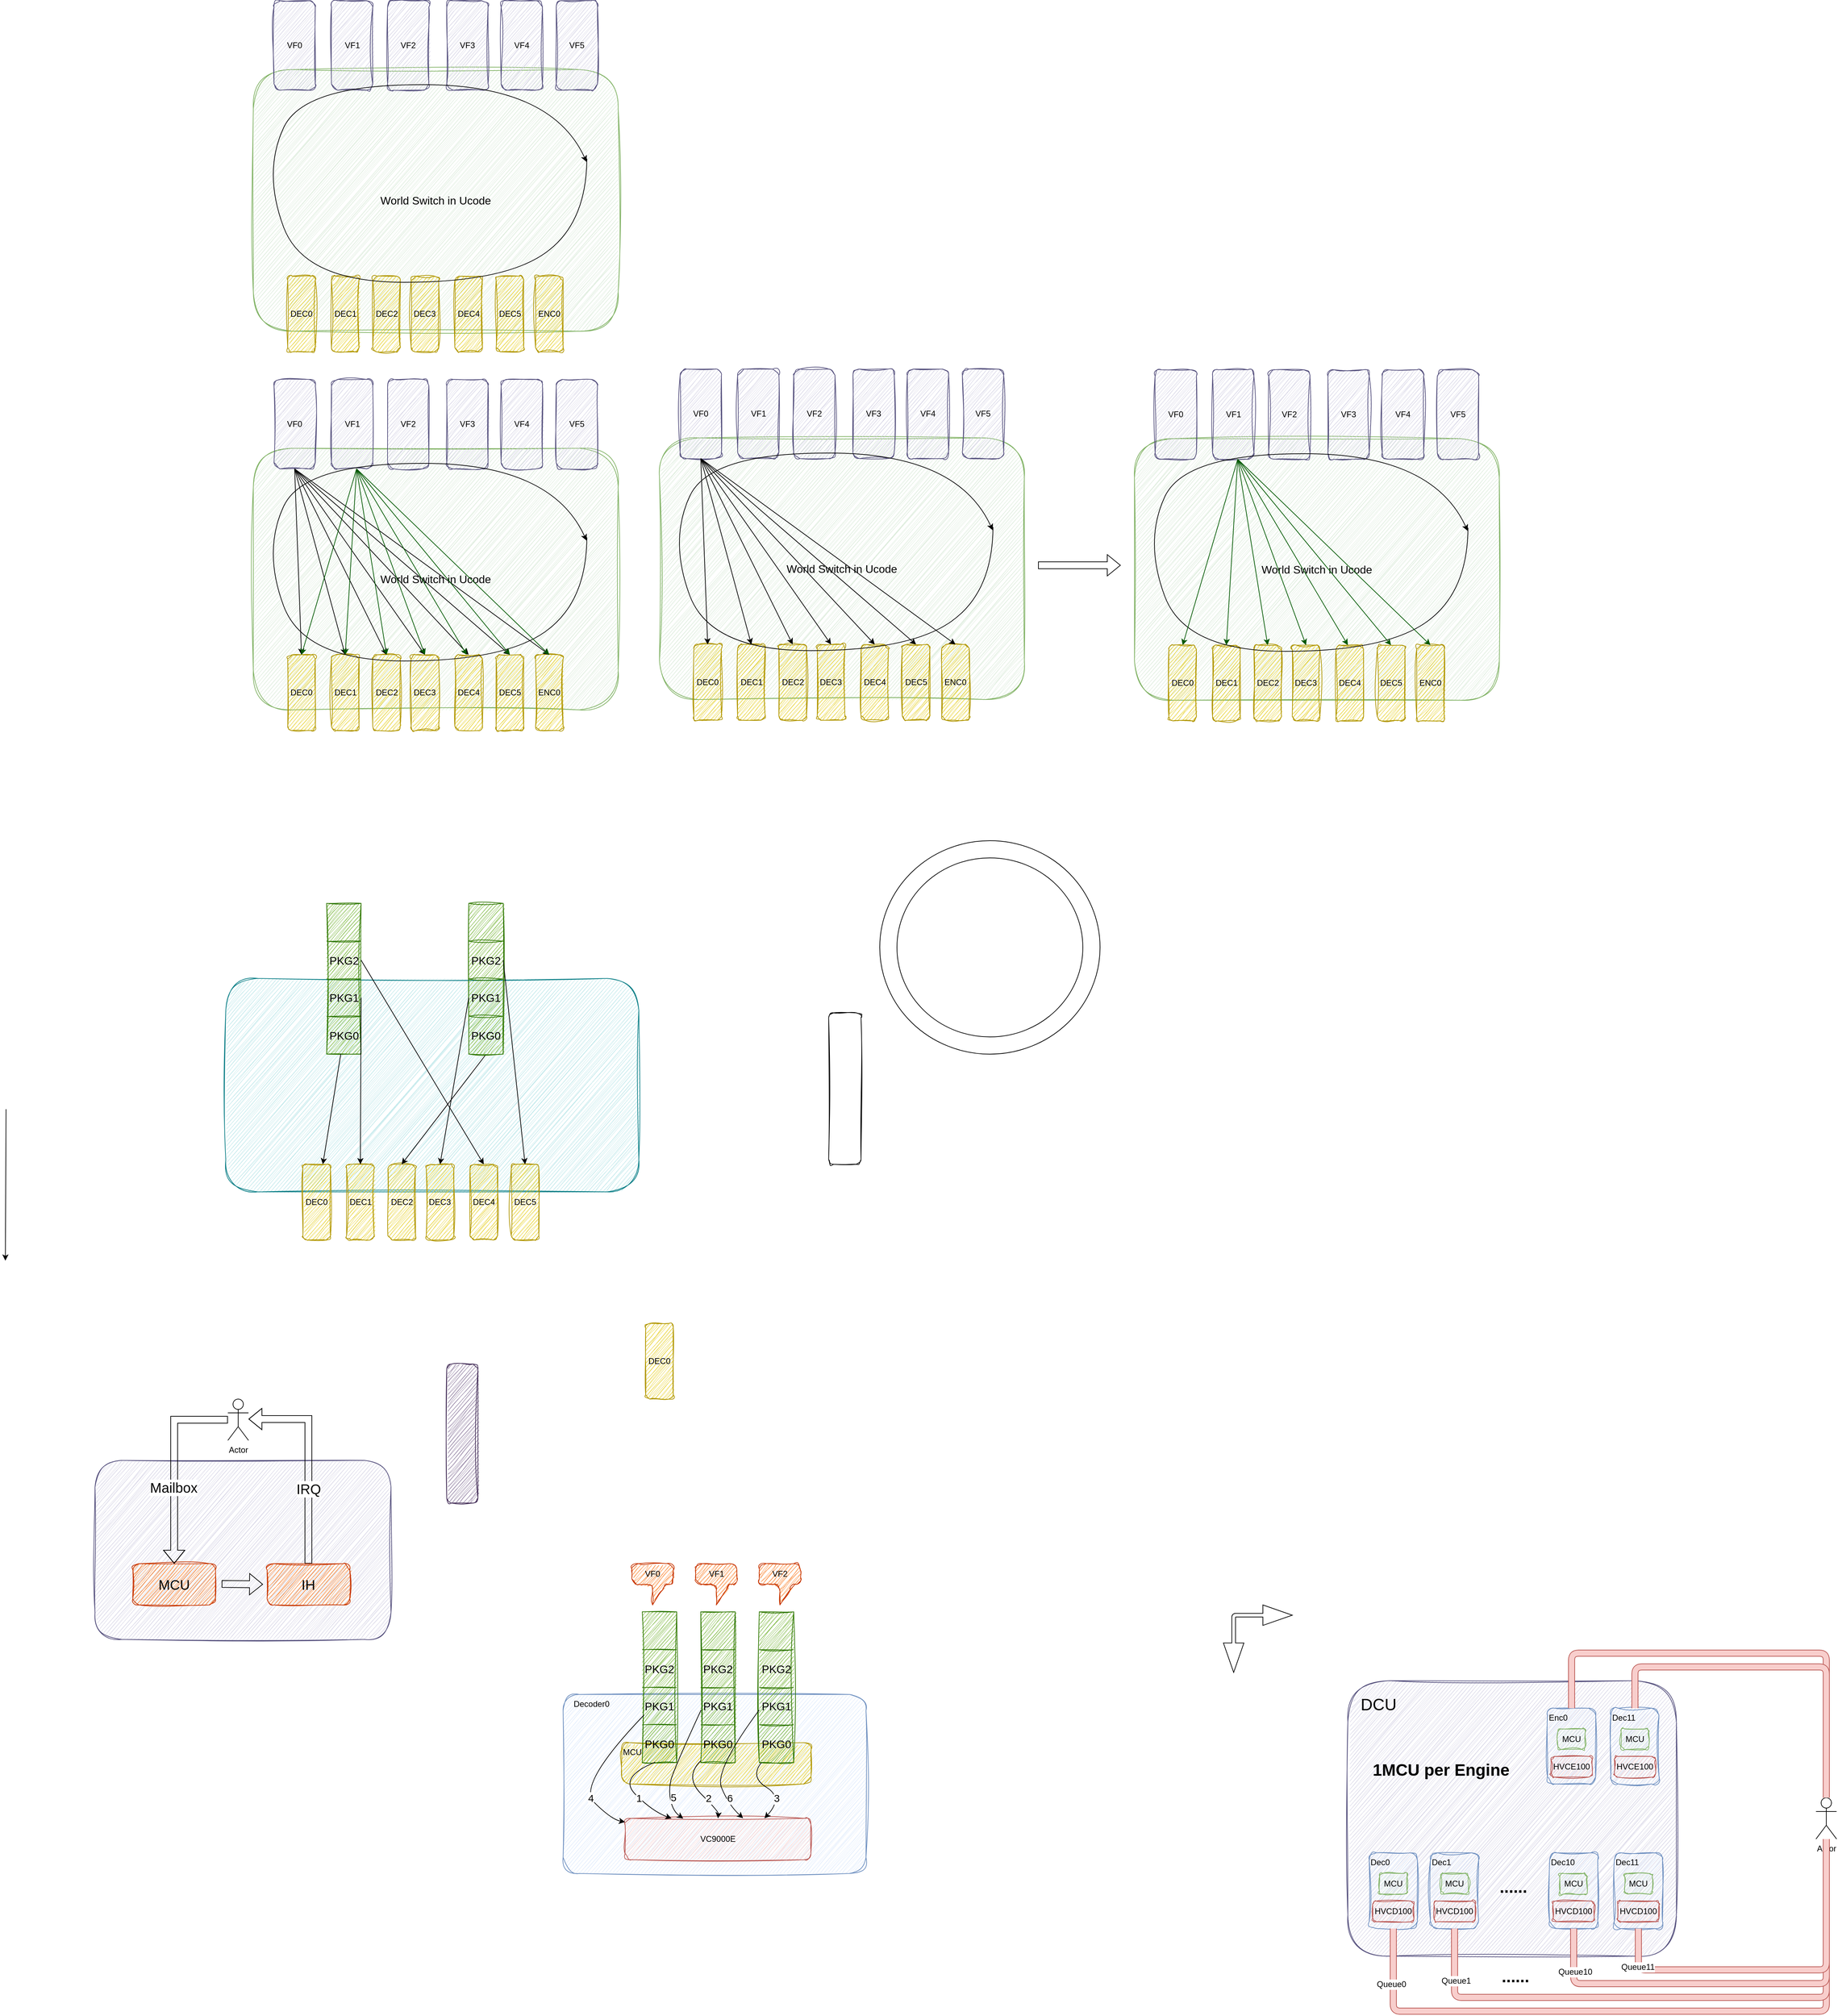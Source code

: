<mxfile version="23.1.7" type="github">
  <diagram name="Page-1" id="c7558073-3199-34d8-9f00-42111426c3f3">
    <mxGraphModel dx="2194" dy="786" grid="1" gridSize="10" guides="1" tooltips="1" connect="1" arrows="1" fold="1" page="1" pageScale="1" pageWidth="826" pageHeight="1169" background="none" math="0" shadow="0">
      <root>
        <mxCell id="0" />
        <mxCell id="1" parent="0" />
        <mxCell id="O2sIWzyAN3iopfaGM0Wt-103" value="&lt;font style=&quot;font-size: 16px;&quot;&gt;World Switch in Ucode&lt;/font&gt;" style="rounded=1;whiteSpace=wrap;html=1;fillColor=#d5e8d4;strokeColor=#82b366;glass=0;shadow=0;sketch=1;curveFitting=1;jiggle=2;" parent="1" vertex="1">
          <mxGeometry x="50" y="150" width="530" height="380" as="geometry" />
        </mxCell>
        <mxCell id="O2sIWzyAN3iopfaGM0Wt-96" value="VF0" style="rounded=1;whiteSpace=wrap;html=1;fillColor=#d0cee2;strokeColor=#56517e;glass=0;shadow=0;sketch=1;curveFitting=1;jiggle=2;" parent="1" vertex="1">
          <mxGeometry x="80" y="50" width="60" height="130" as="geometry" />
        </mxCell>
        <mxCell id="O2sIWzyAN3iopfaGM0Wt-98" value="VF1" style="rounded=1;whiteSpace=wrap;html=1;fillColor=#d0cee2;strokeColor=#56517e;glass=0;shadow=0;sketch=1;curveFitting=1;jiggle=2;" parent="1" vertex="1">
          <mxGeometry x="163.5" y="50" width="60" height="130" as="geometry" />
        </mxCell>
        <mxCell id="O2sIWzyAN3iopfaGM0Wt-99" value="VF2" style="rounded=1;whiteSpace=wrap;html=1;fillColor=#d0cee2;strokeColor=#56517e;glass=0;shadow=0;sketch=1;curveFitting=1;jiggle=2;" parent="1" vertex="1">
          <mxGeometry x="245" y="50" width="60" height="130" as="geometry" />
        </mxCell>
        <mxCell id="O2sIWzyAN3iopfaGM0Wt-100" value="VF3" style="rounded=1;whiteSpace=wrap;html=1;fillColor=#d0cee2;strokeColor=#56517e;glass=0;shadow=0;sketch=1;curveFitting=1;jiggle=2;" parent="1" vertex="1">
          <mxGeometry x="331" y="50" width="60" height="130" as="geometry" />
        </mxCell>
        <mxCell id="O2sIWzyAN3iopfaGM0Wt-101" value="VF4" style="rounded=1;whiteSpace=wrap;html=1;fillColor=#d0cee2;strokeColor=#56517e;glass=0;shadow=0;sketch=1;curveFitting=1;jiggle=2;" parent="1" vertex="1">
          <mxGeometry x="410" y="50" width="60" height="130" as="geometry" />
        </mxCell>
        <mxCell id="O2sIWzyAN3iopfaGM0Wt-102" value="VF5" style="rounded=1;whiteSpace=wrap;html=1;fillColor=#d0cee2;strokeColor=#56517e;glass=0;shadow=0;sketch=1;curveFitting=1;jiggle=2;" parent="1" vertex="1">
          <mxGeometry x="490" y="50" width="60" height="130" as="geometry" />
        </mxCell>
        <mxCell id="O2sIWzyAN3iopfaGM0Wt-128" value="DEC0" style="rounded=1;whiteSpace=wrap;html=1;sketch=1;curveFitting=1;jiggle=2;shadow=0;fillColor=#e3c800;fontColor=#000000;strokeColor=#B09500;" parent="1" vertex="1">
          <mxGeometry x="100" y="450" width="40" height="110" as="geometry" />
        </mxCell>
        <mxCell id="O2sIWzyAN3iopfaGM0Wt-129" value="DEC1" style="rounded=1;whiteSpace=wrap;html=1;sketch=1;curveFitting=1;jiggle=2;shadow=0;fillColor=#e3c800;fontColor=#000000;strokeColor=#B09500;" parent="1" vertex="1">
          <mxGeometry x="163.5" y="450" width="40" height="110" as="geometry" />
        </mxCell>
        <mxCell id="O2sIWzyAN3iopfaGM0Wt-130" value="DEC2" style="rounded=1;whiteSpace=wrap;html=1;sketch=1;curveFitting=1;jiggle=2;shadow=0;fillColor=#e3c800;fontColor=#000000;strokeColor=#B09500;" parent="1" vertex="1">
          <mxGeometry x="223.5" y="450" width="40" height="110" as="geometry" />
        </mxCell>
        <mxCell id="O2sIWzyAN3iopfaGM0Wt-132" value="DEC3" style="rounded=1;whiteSpace=wrap;html=1;sketch=1;curveFitting=1;jiggle=2;shadow=0;fillColor=#e3c800;fontColor=#000000;strokeColor=#B09500;" parent="1" vertex="1">
          <mxGeometry x="279.25" y="450" width="40" height="110" as="geometry" />
        </mxCell>
        <mxCell id="O2sIWzyAN3iopfaGM0Wt-133" value="DEC4" style="rounded=1;whiteSpace=wrap;html=1;sketch=1;curveFitting=1;jiggle=2;shadow=0;fillColor=#e3c800;fontColor=#000000;strokeColor=#B09500;" parent="1" vertex="1">
          <mxGeometry x="342.75" y="450" width="40" height="110" as="geometry" />
        </mxCell>
        <mxCell id="O2sIWzyAN3iopfaGM0Wt-134" value="DEC5" style="rounded=1;whiteSpace=wrap;html=1;sketch=1;curveFitting=1;jiggle=2;shadow=0;fillColor=#e3c800;fontColor=#000000;strokeColor=#B09500;" parent="1" vertex="1">
          <mxGeometry x="402.75" y="450" width="40" height="110" as="geometry" />
        </mxCell>
        <mxCell id="O2sIWzyAN3iopfaGM0Wt-135" value="ENC0" style="rounded=1;whiteSpace=wrap;html=1;sketch=1;curveFitting=1;jiggle=2;shadow=0;fillColor=#e3c800;fontColor=#000000;strokeColor=#B09500;" parent="1" vertex="1">
          <mxGeometry x="460" y="450" width="40" height="110" as="geometry" />
        </mxCell>
        <mxCell id="O2sIWzyAN3iopfaGM0Wt-136" value="" style="curved=1;endArrow=classic;html=1;rounded=0;" parent="1" edge="1">
          <mxGeometry width="50" height="50" relative="1" as="geometry">
            <mxPoint x="534.5" y="279.5" as="sourcePoint" />
            <mxPoint x="534" y="284" as="targetPoint" />
            <Array as="points">
              <mxPoint x="534" y="374" />
              <mxPoint x="414" y="459" />
              <mxPoint x="124" y="459" />
              <mxPoint x="64" y="299" />
              <mxPoint x="124" y="170" />
              <mxPoint x="484" y="174" />
            </Array>
          </mxGeometry>
        </mxCell>
        <mxCell id="GnBLR437fLqFZardxGhd-1" value="&lt;font style=&quot;font-size: 16px;&quot;&gt;World Switch in Ucode&lt;/font&gt;" style="rounded=1;whiteSpace=wrap;html=1;fillColor=#d5e8d4;strokeColor=#82b366;glass=0;shadow=0;sketch=1;curveFitting=1;jiggle=2;" parent="1" vertex="1">
          <mxGeometry x="50" y="700" width="530" height="380" as="geometry" />
        </mxCell>
        <mxCell id="GnBLR437fLqFZardxGhd-2" value="VF0" style="rounded=1;whiteSpace=wrap;html=1;fillColor=#d0cee2;strokeColor=#56517e;glass=0;shadow=0;sketch=1;curveFitting=1;jiggle=2;" parent="1" vertex="1">
          <mxGeometry x="80" y="600" width="60" height="130" as="geometry" />
        </mxCell>
        <mxCell id="GnBLR437fLqFZardxGhd-3" value="VF1" style="rounded=1;whiteSpace=wrap;html=1;fillColor=#d0cee2;strokeColor=#56517e;glass=0;shadow=0;sketch=1;curveFitting=1;jiggle=2;" parent="1" vertex="1">
          <mxGeometry x="163.5" y="600" width="60" height="130" as="geometry" />
        </mxCell>
        <mxCell id="GnBLR437fLqFZardxGhd-4" value="VF2" style="rounded=1;whiteSpace=wrap;html=1;fillColor=#d0cee2;strokeColor=#56517e;glass=0;shadow=0;sketch=1;curveFitting=1;jiggle=2;" parent="1" vertex="1">
          <mxGeometry x="245" y="600" width="60" height="130" as="geometry" />
        </mxCell>
        <mxCell id="GnBLR437fLqFZardxGhd-5" value="VF3" style="rounded=1;whiteSpace=wrap;html=1;fillColor=#d0cee2;strokeColor=#56517e;glass=0;shadow=0;sketch=1;curveFitting=1;jiggle=2;" parent="1" vertex="1">
          <mxGeometry x="331" y="600" width="60" height="130" as="geometry" />
        </mxCell>
        <mxCell id="GnBLR437fLqFZardxGhd-6" value="VF4" style="rounded=1;whiteSpace=wrap;html=1;fillColor=#d0cee2;strokeColor=#56517e;glass=0;shadow=0;sketch=1;curveFitting=1;jiggle=2;" parent="1" vertex="1">
          <mxGeometry x="410" y="600" width="60" height="130" as="geometry" />
        </mxCell>
        <mxCell id="GnBLR437fLqFZardxGhd-7" value="VF5" style="rounded=1;whiteSpace=wrap;html=1;fillColor=#d0cee2;strokeColor=#56517e;glass=0;shadow=0;sketch=1;curveFitting=1;jiggle=2;" parent="1" vertex="1">
          <mxGeometry x="490" y="600" width="60" height="130" as="geometry" />
        </mxCell>
        <mxCell id="GnBLR437fLqFZardxGhd-8" value="DEC0" style="rounded=1;whiteSpace=wrap;html=1;sketch=1;curveFitting=1;jiggle=2;shadow=0;fillColor=#e3c800;fontColor=#000000;strokeColor=#B09500;" parent="1" vertex="1">
          <mxGeometry x="100" y="1000" width="40" height="110" as="geometry" />
        </mxCell>
        <mxCell id="GnBLR437fLqFZardxGhd-9" value="DEC1" style="rounded=1;whiteSpace=wrap;html=1;sketch=1;curveFitting=1;jiggle=2;shadow=0;fillColor=#e3c800;fontColor=#000000;strokeColor=#B09500;" parent="1" vertex="1">
          <mxGeometry x="163.5" y="1000" width="40" height="110" as="geometry" />
        </mxCell>
        <mxCell id="GnBLR437fLqFZardxGhd-10" value="DEC2" style="rounded=1;whiteSpace=wrap;html=1;sketch=1;curveFitting=1;jiggle=2;shadow=0;fillColor=#e3c800;fontColor=#000000;strokeColor=#B09500;" parent="1" vertex="1">
          <mxGeometry x="223.5" y="1000" width="40" height="110" as="geometry" />
        </mxCell>
        <mxCell id="GnBLR437fLqFZardxGhd-11" value="DEC3" style="rounded=1;whiteSpace=wrap;html=1;sketch=1;curveFitting=1;jiggle=2;shadow=0;fillColor=#e3c800;fontColor=#000000;strokeColor=#B09500;" parent="1" vertex="1">
          <mxGeometry x="279.25" y="1000" width="40" height="110" as="geometry" />
        </mxCell>
        <mxCell id="GnBLR437fLqFZardxGhd-12" value="DEC4" style="rounded=1;whiteSpace=wrap;html=1;sketch=1;curveFitting=1;jiggle=2;shadow=0;fillColor=#e3c800;fontColor=#000000;strokeColor=#B09500;" parent="1" vertex="1">
          <mxGeometry x="342.75" y="1000" width="40" height="110" as="geometry" />
        </mxCell>
        <mxCell id="GnBLR437fLqFZardxGhd-13" value="DEC5" style="rounded=1;whiteSpace=wrap;html=1;sketch=1;curveFitting=1;jiggle=2;shadow=0;fillColor=#e3c800;fontColor=#000000;strokeColor=#B09500;" parent="1" vertex="1">
          <mxGeometry x="402.75" y="1000" width="40" height="110" as="geometry" />
        </mxCell>
        <mxCell id="GnBLR437fLqFZardxGhd-14" value="ENC0" style="rounded=1;whiteSpace=wrap;html=1;sketch=1;curveFitting=1;jiggle=2;shadow=0;fillColor=#e3c800;fontColor=#000000;strokeColor=#B09500;" parent="1" vertex="1">
          <mxGeometry x="460" y="1000" width="40" height="110" as="geometry" />
        </mxCell>
        <mxCell id="GnBLR437fLqFZardxGhd-15" value="" style="curved=1;endArrow=classic;html=1;rounded=0;" parent="1" edge="1">
          <mxGeometry width="50" height="50" relative="1" as="geometry">
            <mxPoint x="534.5" y="829.5" as="sourcePoint" />
            <mxPoint x="534" y="834" as="targetPoint" />
            <Array as="points">
              <mxPoint x="534" y="924" />
              <mxPoint x="414" y="1009" />
              <mxPoint x="124" y="1009" />
              <mxPoint x="64" y="849" />
              <mxPoint x="124" y="720" />
              <mxPoint x="484" y="724" />
            </Array>
          </mxGeometry>
        </mxCell>
        <mxCell id="GnBLR437fLqFZardxGhd-16" value="" style="endArrow=classic;html=1;rounded=0;entryX=0.5;entryY=0;entryDx=0;entryDy=0;" parent="1" target="GnBLR437fLqFZardxGhd-14" edge="1">
          <mxGeometry width="50" height="50" relative="1" as="geometry">
            <mxPoint x="110" y="730" as="sourcePoint" />
            <mxPoint x="200" y="800" as="targetPoint" />
          </mxGeometry>
        </mxCell>
        <mxCell id="GnBLR437fLqFZardxGhd-19" value="" style="endArrow=classic;html=1;rounded=0;entryX=0.5;entryY=0;entryDx=0;entryDy=0;exitX=0.5;exitY=1;exitDx=0;exitDy=0;" parent="1" target="GnBLR437fLqFZardxGhd-13" edge="1">
          <mxGeometry width="50" height="50" relative="1" as="geometry">
            <mxPoint x="110" y="730" as="sourcePoint" />
            <mxPoint x="432.75" y="1000" as="targetPoint" />
          </mxGeometry>
        </mxCell>
        <mxCell id="GnBLR437fLqFZardxGhd-20" value="" style="endArrow=classic;html=1;rounded=0;exitX=0.5;exitY=1;exitDx=0;exitDy=0;entryX=0.5;entryY=0;entryDx=0;entryDy=0;" parent="1" source="GnBLR437fLqFZardxGhd-2" target="GnBLR437fLqFZardxGhd-12" edge="1">
          <mxGeometry width="50" height="50" relative="1" as="geometry">
            <mxPoint x="104.25" y="730" as="sourcePoint" />
            <mxPoint x="494.25" y="880" as="targetPoint" />
          </mxGeometry>
        </mxCell>
        <mxCell id="GnBLR437fLqFZardxGhd-21" value="" style="endArrow=classic;html=1;rounded=0;exitX=0.5;exitY=1;exitDx=0;exitDy=0;entryX=0.5;entryY=0;entryDx=0;entryDy=0;" parent="1" source="GnBLR437fLqFZardxGhd-2" target="GnBLR437fLqFZardxGhd-11" edge="1">
          <mxGeometry width="50" height="50" relative="1" as="geometry">
            <mxPoint x="104.25" y="730" as="sourcePoint" />
            <mxPoint x="494.25" y="880" as="targetPoint" />
          </mxGeometry>
        </mxCell>
        <mxCell id="GnBLR437fLqFZardxGhd-22" value="" style="endArrow=classic;html=1;rounded=0;exitX=0.5;exitY=1;exitDx=0;exitDy=0;entryX=0.5;entryY=0;entryDx=0;entryDy=0;" parent="1" source="GnBLR437fLqFZardxGhd-2" target="GnBLR437fLqFZardxGhd-10" edge="1">
          <mxGeometry width="50" height="50" relative="1" as="geometry">
            <mxPoint x="245" y="740.0" as="sourcePoint" />
            <mxPoint x="371" y="1008.05" as="targetPoint" />
          </mxGeometry>
        </mxCell>
        <mxCell id="GnBLR437fLqFZardxGhd-23" value="" style="endArrow=classic;html=1;rounded=0;entryX=0.5;entryY=0;entryDx=0;entryDy=0;" parent="1" target="GnBLR437fLqFZardxGhd-9" edge="1">
          <mxGeometry width="50" height="50" relative="1" as="geometry">
            <mxPoint x="110" y="730" as="sourcePoint" />
            <mxPoint x="500" y="870" as="targetPoint" />
          </mxGeometry>
        </mxCell>
        <mxCell id="GnBLR437fLqFZardxGhd-24" value="" style="endArrow=classic;html=1;rounded=0;exitX=0.5;exitY=1;exitDx=0;exitDy=0;entryX=0.5;entryY=0;entryDx=0;entryDy=0;" parent="1" target="GnBLR437fLqFZardxGhd-8" edge="1">
          <mxGeometry width="50" height="50" relative="1" as="geometry">
            <mxPoint x="110" y="730" as="sourcePoint" />
            <mxPoint x="500" y="880" as="targetPoint" />
          </mxGeometry>
        </mxCell>
        <mxCell id="GnBLR437fLqFZardxGhd-25" value="" style="endArrow=classic;html=1;rounded=0;exitX=0.5;exitY=1;exitDx=0;exitDy=0;entryX=0.5;entryY=0;entryDx=0;entryDy=0;curved=0;fillColor=#008a00;strokeColor=#005700;" parent="1" target="GnBLR437fLqFZardxGhd-8" edge="1">
          <mxGeometry width="50" height="50" relative="1" as="geometry">
            <mxPoint x="200" y="730" as="sourcePoint" />
            <mxPoint x="210" y="1000" as="targetPoint" />
          </mxGeometry>
        </mxCell>
        <mxCell id="GnBLR437fLqFZardxGhd-26" value="" style="endArrow=classic;html=1;rounded=0;entryX=0.5;entryY=0;entryDx=0;entryDy=0;curved=0;fillColor=#008a00;strokeColor=#005700;" parent="1" target="GnBLR437fLqFZardxGhd-9" edge="1">
          <mxGeometry width="50" height="50" relative="1" as="geometry">
            <mxPoint x="200" y="730" as="sourcePoint" />
            <mxPoint x="274" y="1000" as="targetPoint" />
          </mxGeometry>
        </mxCell>
        <mxCell id="GnBLR437fLqFZardxGhd-27" value="" style="endArrow=classic;html=1;rounded=0;exitX=0.5;exitY=1;exitDx=0;exitDy=0;entryX=0.5;entryY=0;entryDx=0;entryDy=0;curved=0;fillColor=#008a00;strokeColor=#005700;" parent="1" target="GnBLR437fLqFZardxGhd-10" edge="1">
          <mxGeometry width="50" height="50" relative="1" as="geometry">
            <mxPoint x="200" y="730" as="sourcePoint" />
            <mxPoint x="334" y="1000" as="targetPoint" />
          </mxGeometry>
        </mxCell>
        <mxCell id="GnBLR437fLqFZardxGhd-28" value="" style="endArrow=classic;html=1;rounded=0;exitX=0.5;exitY=1;exitDx=0;exitDy=0;entryX=0.5;entryY=0;entryDx=0;entryDy=0;curved=0;fillColor=#008a00;strokeColor=#005700;" parent="1" target="GnBLR437fLqFZardxGhd-11" edge="1">
          <mxGeometry width="50" height="50" relative="1" as="geometry">
            <mxPoint x="200" y="730" as="sourcePoint" />
            <mxPoint x="389" y="1000" as="targetPoint" />
          </mxGeometry>
        </mxCell>
        <mxCell id="GnBLR437fLqFZardxGhd-29" value="" style="endArrow=classic;html=1;rounded=0;exitX=0.5;exitY=1;exitDx=0;exitDy=0;curved=0;fillColor=#008a00;strokeColor=#005700;" parent="1" edge="1">
          <mxGeometry width="50" height="50" relative="1" as="geometry">
            <mxPoint x="200" y="730" as="sourcePoint" />
            <mxPoint x="360" y="1000" as="targetPoint" />
          </mxGeometry>
        </mxCell>
        <mxCell id="GnBLR437fLqFZardxGhd-30" value="" style="endArrow=classic;html=1;rounded=0;entryX=0.5;entryY=0;entryDx=0;entryDy=0;exitX=0.5;exitY=1;exitDx=0;exitDy=0;curved=0;fillColor=#008a00;strokeColor=#005700;" parent="1" target="GnBLR437fLqFZardxGhd-13" edge="1">
          <mxGeometry width="50" height="50" relative="1" as="geometry">
            <mxPoint x="200" y="730" as="sourcePoint" />
            <mxPoint x="513" y="1000" as="targetPoint" />
          </mxGeometry>
        </mxCell>
        <mxCell id="GnBLR437fLqFZardxGhd-31" value="" style="endArrow=classic;html=1;rounded=0;entryX=0.5;entryY=0;entryDx=0;entryDy=0;curved=0;fillColor=#008a00;strokeColor=#005700;" parent="1" target="GnBLR437fLqFZardxGhd-14" edge="1">
          <mxGeometry width="50" height="50" relative="1" as="geometry">
            <mxPoint x="200" y="730" as="sourcePoint" />
            <mxPoint x="570" y="1000" as="targetPoint" />
          </mxGeometry>
        </mxCell>
        <mxCell id="GnBLR437fLqFZardxGhd-32" value="&lt;font style=&quot;font-size: 16px;&quot;&gt;World Switch in Ucode&lt;/font&gt;" style="rounded=1;whiteSpace=wrap;html=1;fillColor=#d5e8d4;strokeColor=#82b366;glass=0;shadow=0;sketch=1;curveFitting=1;jiggle=2;" parent="1" vertex="1">
          <mxGeometry x="640" y="685" width="530" height="380" as="geometry" />
        </mxCell>
        <mxCell id="GnBLR437fLqFZardxGhd-33" value="VF0" style="rounded=1;whiteSpace=wrap;html=1;fillColor=#d0cee2;strokeColor=#56517e;glass=0;shadow=0;sketch=1;curveFitting=1;jiggle=2;" parent="1" vertex="1">
          <mxGeometry x="670" y="585" width="60" height="130" as="geometry" />
        </mxCell>
        <mxCell id="GnBLR437fLqFZardxGhd-34" value="VF1" style="rounded=1;whiteSpace=wrap;html=1;fillColor=#d0cee2;strokeColor=#56517e;glass=0;shadow=0;sketch=1;curveFitting=1;jiggle=2;" parent="1" vertex="1">
          <mxGeometry x="753.5" y="585" width="60" height="130" as="geometry" />
        </mxCell>
        <mxCell id="GnBLR437fLqFZardxGhd-35" value="VF2" style="rounded=1;whiteSpace=wrap;html=1;fillColor=#d0cee2;strokeColor=#56517e;glass=0;shadow=0;sketch=1;curveFitting=1;jiggle=2;" parent="1" vertex="1">
          <mxGeometry x="835" y="585" width="60" height="130" as="geometry" />
        </mxCell>
        <mxCell id="GnBLR437fLqFZardxGhd-36" value="VF3" style="rounded=1;whiteSpace=wrap;html=1;fillColor=#d0cee2;strokeColor=#56517e;glass=0;shadow=0;sketch=1;curveFitting=1;jiggle=2;" parent="1" vertex="1">
          <mxGeometry x="921" y="585" width="60" height="130" as="geometry" />
        </mxCell>
        <mxCell id="GnBLR437fLqFZardxGhd-37" value="VF4" style="rounded=1;whiteSpace=wrap;html=1;fillColor=#d0cee2;strokeColor=#56517e;glass=0;shadow=0;sketch=1;curveFitting=1;jiggle=2;" parent="1" vertex="1">
          <mxGeometry x="1000" y="585" width="60" height="130" as="geometry" />
        </mxCell>
        <mxCell id="GnBLR437fLqFZardxGhd-38" value="VF5" style="rounded=1;whiteSpace=wrap;html=1;fillColor=#d0cee2;strokeColor=#56517e;glass=0;shadow=0;sketch=1;curveFitting=1;jiggle=2;" parent="1" vertex="1">
          <mxGeometry x="1080" y="585" width="60" height="130" as="geometry" />
        </mxCell>
        <mxCell id="GnBLR437fLqFZardxGhd-39" value="DEC0" style="rounded=1;whiteSpace=wrap;html=1;sketch=1;curveFitting=1;jiggle=2;shadow=0;fillColor=#e3c800;fontColor=#000000;strokeColor=#B09500;" parent="1" vertex="1">
          <mxGeometry x="690" y="985" width="40" height="110" as="geometry" />
        </mxCell>
        <mxCell id="GnBLR437fLqFZardxGhd-40" value="DEC1" style="rounded=1;whiteSpace=wrap;html=1;sketch=1;curveFitting=1;jiggle=2;shadow=0;fillColor=#e3c800;fontColor=#000000;strokeColor=#B09500;" parent="1" vertex="1">
          <mxGeometry x="753.5" y="985" width="40" height="110" as="geometry" />
        </mxCell>
        <mxCell id="GnBLR437fLqFZardxGhd-41" value="DEC2" style="rounded=1;whiteSpace=wrap;html=1;sketch=1;curveFitting=1;jiggle=2;shadow=0;fillColor=#e3c800;fontColor=#000000;strokeColor=#B09500;" parent="1" vertex="1">
          <mxGeometry x="813.5" y="985" width="40" height="110" as="geometry" />
        </mxCell>
        <mxCell id="GnBLR437fLqFZardxGhd-42" value="DEC3" style="rounded=1;whiteSpace=wrap;html=1;sketch=1;curveFitting=1;jiggle=2;shadow=0;fillColor=#e3c800;fontColor=#000000;strokeColor=#B09500;" parent="1" vertex="1">
          <mxGeometry x="869.25" y="985" width="40" height="110" as="geometry" />
        </mxCell>
        <mxCell id="GnBLR437fLqFZardxGhd-43" value="DEC4" style="rounded=1;whiteSpace=wrap;html=1;sketch=1;curveFitting=1;jiggle=2;shadow=0;fillColor=#e3c800;fontColor=#000000;strokeColor=#B09500;" parent="1" vertex="1">
          <mxGeometry x="932.75" y="985" width="40" height="110" as="geometry" />
        </mxCell>
        <mxCell id="GnBLR437fLqFZardxGhd-44" value="DEC5" style="rounded=1;whiteSpace=wrap;html=1;sketch=1;curveFitting=1;jiggle=2;shadow=0;fillColor=#e3c800;fontColor=#000000;strokeColor=#B09500;" parent="1" vertex="1">
          <mxGeometry x="992.75" y="985" width="40" height="110" as="geometry" />
        </mxCell>
        <mxCell id="GnBLR437fLqFZardxGhd-45" value="ENC0" style="rounded=1;whiteSpace=wrap;html=1;sketch=1;curveFitting=1;jiggle=2;shadow=0;fillColor=#e3c800;fontColor=#000000;strokeColor=#B09500;" parent="1" vertex="1">
          <mxGeometry x="1050" y="985" width="40" height="110" as="geometry" />
        </mxCell>
        <mxCell id="GnBLR437fLqFZardxGhd-46" value="" style="curved=1;endArrow=classic;html=1;rounded=0;" parent="1" edge="1">
          <mxGeometry width="50" height="50" relative="1" as="geometry">
            <mxPoint x="1124.5" y="814.5" as="sourcePoint" />
            <mxPoint x="1124" y="819" as="targetPoint" />
            <Array as="points">
              <mxPoint x="1124" y="909" />
              <mxPoint x="1004" y="994" />
              <mxPoint x="714" y="994" />
              <mxPoint x="654" y="834" />
              <mxPoint x="714" y="705" />
              <mxPoint x="1074" y="709" />
            </Array>
          </mxGeometry>
        </mxCell>
        <mxCell id="GnBLR437fLqFZardxGhd-47" value="" style="endArrow=classic;html=1;rounded=0;entryX=0.5;entryY=0;entryDx=0;entryDy=0;" parent="1" target="GnBLR437fLqFZardxGhd-45" edge="1">
          <mxGeometry width="50" height="50" relative="1" as="geometry">
            <mxPoint x="700" y="715" as="sourcePoint" />
            <mxPoint x="790" y="785" as="targetPoint" />
          </mxGeometry>
        </mxCell>
        <mxCell id="GnBLR437fLqFZardxGhd-48" value="" style="endArrow=classic;html=1;rounded=0;entryX=0.5;entryY=0;entryDx=0;entryDy=0;exitX=0.5;exitY=1;exitDx=0;exitDy=0;" parent="1" target="GnBLR437fLqFZardxGhd-44" edge="1">
          <mxGeometry width="50" height="50" relative="1" as="geometry">
            <mxPoint x="700" y="715" as="sourcePoint" />
            <mxPoint x="1022.75" y="985" as="targetPoint" />
          </mxGeometry>
        </mxCell>
        <mxCell id="GnBLR437fLqFZardxGhd-49" value="" style="endArrow=classic;html=1;rounded=0;exitX=0.5;exitY=1;exitDx=0;exitDy=0;entryX=0.5;entryY=0;entryDx=0;entryDy=0;" parent="1" source="GnBLR437fLqFZardxGhd-33" target="GnBLR437fLqFZardxGhd-43" edge="1">
          <mxGeometry width="50" height="50" relative="1" as="geometry">
            <mxPoint x="694.25" y="715" as="sourcePoint" />
            <mxPoint x="1084.25" y="865" as="targetPoint" />
          </mxGeometry>
        </mxCell>
        <mxCell id="GnBLR437fLqFZardxGhd-50" value="" style="endArrow=classic;html=1;rounded=0;exitX=0.5;exitY=1;exitDx=0;exitDy=0;entryX=0.5;entryY=0;entryDx=0;entryDy=0;" parent="1" source="GnBLR437fLqFZardxGhd-33" target="GnBLR437fLqFZardxGhd-42" edge="1">
          <mxGeometry width="50" height="50" relative="1" as="geometry">
            <mxPoint x="694.25" y="715" as="sourcePoint" />
            <mxPoint x="1084.25" y="865" as="targetPoint" />
          </mxGeometry>
        </mxCell>
        <mxCell id="GnBLR437fLqFZardxGhd-51" value="" style="endArrow=classic;html=1;rounded=0;exitX=0.5;exitY=1;exitDx=0;exitDy=0;entryX=0.5;entryY=0;entryDx=0;entryDy=0;" parent="1" source="GnBLR437fLqFZardxGhd-33" target="GnBLR437fLqFZardxGhd-41" edge="1">
          <mxGeometry width="50" height="50" relative="1" as="geometry">
            <mxPoint x="835" y="725.0" as="sourcePoint" />
            <mxPoint x="961" y="993.05" as="targetPoint" />
          </mxGeometry>
        </mxCell>
        <mxCell id="GnBLR437fLqFZardxGhd-52" value="" style="endArrow=classic;html=1;rounded=0;entryX=0.5;entryY=0;entryDx=0;entryDy=0;" parent="1" target="GnBLR437fLqFZardxGhd-40" edge="1">
          <mxGeometry width="50" height="50" relative="1" as="geometry">
            <mxPoint x="700" y="715" as="sourcePoint" />
            <mxPoint x="1090" y="855" as="targetPoint" />
          </mxGeometry>
        </mxCell>
        <mxCell id="GnBLR437fLqFZardxGhd-53" value="" style="endArrow=classic;html=1;rounded=0;exitX=0.5;exitY=1;exitDx=0;exitDy=0;entryX=0.5;entryY=0;entryDx=0;entryDy=0;" parent="1" target="GnBLR437fLqFZardxGhd-39" edge="1">
          <mxGeometry width="50" height="50" relative="1" as="geometry">
            <mxPoint x="700" y="715" as="sourcePoint" />
            <mxPoint x="1090" y="865" as="targetPoint" />
          </mxGeometry>
        </mxCell>
        <mxCell id="GnBLR437fLqFZardxGhd-61" value="&lt;font style=&quot;font-size: 16px;&quot;&gt;World Switch in Ucode&lt;/font&gt;" style="rounded=1;whiteSpace=wrap;html=1;fillColor=#d5e8d4;strokeColor=#82b366;glass=0;shadow=0;sketch=1;curveFitting=1;jiggle=2;" parent="1" vertex="1">
          <mxGeometry x="1330" y="686" width="530" height="380" as="geometry" />
        </mxCell>
        <mxCell id="GnBLR437fLqFZardxGhd-62" value="VF0" style="rounded=1;whiteSpace=wrap;html=1;fillColor=#d0cee2;strokeColor=#56517e;glass=0;shadow=0;sketch=1;curveFitting=1;jiggle=2;" parent="1" vertex="1">
          <mxGeometry x="1360" y="586" width="60" height="130" as="geometry" />
        </mxCell>
        <mxCell id="GnBLR437fLqFZardxGhd-63" value="VF1" style="rounded=1;whiteSpace=wrap;html=1;fillColor=#d0cee2;strokeColor=#56517e;glass=0;shadow=0;sketch=1;curveFitting=1;jiggle=2;" parent="1" vertex="1">
          <mxGeometry x="1443.5" y="586" width="60" height="130" as="geometry" />
        </mxCell>
        <mxCell id="GnBLR437fLqFZardxGhd-64" value="VF2" style="rounded=1;whiteSpace=wrap;html=1;fillColor=#d0cee2;strokeColor=#56517e;glass=0;shadow=0;sketch=1;curveFitting=1;jiggle=2;" parent="1" vertex="1">
          <mxGeometry x="1525" y="586" width="60" height="130" as="geometry" />
        </mxCell>
        <mxCell id="GnBLR437fLqFZardxGhd-65" value="VF3" style="rounded=1;whiteSpace=wrap;html=1;fillColor=#d0cee2;strokeColor=#56517e;glass=0;shadow=0;sketch=1;curveFitting=1;jiggle=2;" parent="1" vertex="1">
          <mxGeometry x="1611" y="586" width="60" height="130" as="geometry" />
        </mxCell>
        <mxCell id="GnBLR437fLqFZardxGhd-66" value="VF4" style="rounded=1;whiteSpace=wrap;html=1;fillColor=#d0cee2;strokeColor=#56517e;glass=0;shadow=0;sketch=1;curveFitting=1;jiggle=2;" parent="1" vertex="1">
          <mxGeometry x="1690" y="586" width="60" height="130" as="geometry" />
        </mxCell>
        <mxCell id="GnBLR437fLqFZardxGhd-67" value="VF5" style="rounded=1;whiteSpace=wrap;html=1;fillColor=#d0cee2;strokeColor=#56517e;glass=0;shadow=0;sketch=1;curveFitting=1;jiggle=2;" parent="1" vertex="1">
          <mxGeometry x="1770" y="586" width="60" height="130" as="geometry" />
        </mxCell>
        <mxCell id="GnBLR437fLqFZardxGhd-68" value="DEC0" style="rounded=1;whiteSpace=wrap;html=1;sketch=1;curveFitting=1;jiggle=2;shadow=0;fillColor=#e3c800;fontColor=#000000;strokeColor=#B09500;" parent="1" vertex="1">
          <mxGeometry x="1380" y="986" width="40" height="110" as="geometry" />
        </mxCell>
        <mxCell id="GnBLR437fLqFZardxGhd-69" value="DEC1" style="rounded=1;whiteSpace=wrap;html=1;sketch=1;curveFitting=1;jiggle=2;shadow=0;fillColor=#e3c800;fontColor=#000000;strokeColor=#B09500;" parent="1" vertex="1">
          <mxGeometry x="1443.5" y="986" width="40" height="110" as="geometry" />
        </mxCell>
        <mxCell id="GnBLR437fLqFZardxGhd-70" value="DEC2" style="rounded=1;whiteSpace=wrap;html=1;sketch=1;curveFitting=1;jiggle=2;shadow=0;fillColor=#e3c800;fontColor=#000000;strokeColor=#B09500;" parent="1" vertex="1">
          <mxGeometry x="1503.5" y="986" width="40" height="110" as="geometry" />
        </mxCell>
        <mxCell id="GnBLR437fLqFZardxGhd-71" value="DEC3" style="rounded=1;whiteSpace=wrap;html=1;sketch=1;curveFitting=1;jiggle=2;shadow=0;fillColor=#e3c800;fontColor=#000000;strokeColor=#B09500;" parent="1" vertex="1">
          <mxGeometry x="1559.25" y="986" width="40" height="110" as="geometry" />
        </mxCell>
        <mxCell id="GnBLR437fLqFZardxGhd-72" value="DEC4" style="rounded=1;whiteSpace=wrap;html=1;sketch=1;curveFitting=1;jiggle=2;shadow=0;fillColor=#e3c800;fontColor=#000000;strokeColor=#B09500;" parent="1" vertex="1">
          <mxGeometry x="1622.75" y="986" width="40" height="110" as="geometry" />
        </mxCell>
        <mxCell id="GnBLR437fLqFZardxGhd-73" value="DEC5" style="rounded=1;whiteSpace=wrap;html=1;sketch=1;curveFitting=1;jiggle=2;shadow=0;fillColor=#e3c800;fontColor=#000000;strokeColor=#B09500;" parent="1" vertex="1">
          <mxGeometry x="1682.75" y="986" width="40" height="110" as="geometry" />
        </mxCell>
        <mxCell id="GnBLR437fLqFZardxGhd-74" value="ENC0" style="rounded=1;whiteSpace=wrap;html=1;sketch=1;curveFitting=1;jiggle=2;shadow=0;fillColor=#e3c800;fontColor=#000000;strokeColor=#B09500;" parent="1" vertex="1">
          <mxGeometry x="1740" y="986" width="40" height="110" as="geometry" />
        </mxCell>
        <mxCell id="GnBLR437fLqFZardxGhd-75" value="" style="curved=1;endArrow=classic;html=1;rounded=0;" parent="1" edge="1">
          <mxGeometry width="50" height="50" relative="1" as="geometry">
            <mxPoint x="1814.5" y="815.5" as="sourcePoint" />
            <mxPoint x="1814" y="820" as="targetPoint" />
            <Array as="points">
              <mxPoint x="1814" y="910" />
              <mxPoint x="1694" y="995" />
              <mxPoint x="1404" y="995" />
              <mxPoint x="1344" y="835" />
              <mxPoint x="1404" y="706" />
              <mxPoint x="1764" y="710" />
            </Array>
          </mxGeometry>
        </mxCell>
        <mxCell id="GnBLR437fLqFZardxGhd-83" value="" style="endArrow=classic;html=1;rounded=0;exitX=0.5;exitY=1;exitDx=0;exitDy=0;entryX=0.5;entryY=0;entryDx=0;entryDy=0;curved=0;fillColor=#008a00;strokeColor=#005700;" parent="1" target="GnBLR437fLqFZardxGhd-68" edge="1">
          <mxGeometry width="50" height="50" relative="1" as="geometry">
            <mxPoint x="1480" y="716" as="sourcePoint" />
            <mxPoint x="1490" y="986" as="targetPoint" />
          </mxGeometry>
        </mxCell>
        <mxCell id="GnBLR437fLqFZardxGhd-84" value="" style="endArrow=classic;html=1;rounded=0;entryX=0.5;entryY=0;entryDx=0;entryDy=0;curved=0;fillColor=#008a00;strokeColor=#005700;" parent="1" target="GnBLR437fLqFZardxGhd-69" edge="1">
          <mxGeometry width="50" height="50" relative="1" as="geometry">
            <mxPoint x="1480" y="716" as="sourcePoint" />
            <mxPoint x="1554" y="986" as="targetPoint" />
          </mxGeometry>
        </mxCell>
        <mxCell id="GnBLR437fLqFZardxGhd-85" value="" style="endArrow=classic;html=1;rounded=0;exitX=0.5;exitY=1;exitDx=0;exitDy=0;entryX=0.5;entryY=0;entryDx=0;entryDy=0;curved=0;fillColor=#008a00;strokeColor=#005700;" parent="1" target="GnBLR437fLqFZardxGhd-70" edge="1">
          <mxGeometry width="50" height="50" relative="1" as="geometry">
            <mxPoint x="1480" y="716" as="sourcePoint" />
            <mxPoint x="1614" y="986" as="targetPoint" />
          </mxGeometry>
        </mxCell>
        <mxCell id="GnBLR437fLqFZardxGhd-86" value="" style="endArrow=classic;html=1;rounded=0;exitX=0.5;exitY=1;exitDx=0;exitDy=0;entryX=0.5;entryY=0;entryDx=0;entryDy=0;curved=0;fillColor=#008a00;strokeColor=#005700;" parent="1" target="GnBLR437fLqFZardxGhd-71" edge="1">
          <mxGeometry width="50" height="50" relative="1" as="geometry">
            <mxPoint x="1480" y="716" as="sourcePoint" />
            <mxPoint x="1669" y="986" as="targetPoint" />
          </mxGeometry>
        </mxCell>
        <mxCell id="GnBLR437fLqFZardxGhd-87" value="" style="endArrow=classic;html=1;rounded=0;exitX=0.5;exitY=1;exitDx=0;exitDy=0;curved=0;fillColor=#008a00;strokeColor=#005700;" parent="1" edge="1">
          <mxGeometry width="50" height="50" relative="1" as="geometry">
            <mxPoint x="1480" y="716" as="sourcePoint" />
            <mxPoint x="1640" y="986" as="targetPoint" />
          </mxGeometry>
        </mxCell>
        <mxCell id="GnBLR437fLqFZardxGhd-88" value="" style="endArrow=classic;html=1;rounded=0;entryX=0.5;entryY=0;entryDx=0;entryDy=0;exitX=0.5;exitY=1;exitDx=0;exitDy=0;curved=0;fillColor=#008a00;strokeColor=#005700;" parent="1" target="GnBLR437fLqFZardxGhd-73" edge="1">
          <mxGeometry width="50" height="50" relative="1" as="geometry">
            <mxPoint x="1480" y="716" as="sourcePoint" />
            <mxPoint x="1793" y="986" as="targetPoint" />
          </mxGeometry>
        </mxCell>
        <mxCell id="GnBLR437fLqFZardxGhd-89" value="" style="endArrow=classic;html=1;rounded=0;entryX=0.5;entryY=0;entryDx=0;entryDy=0;curved=0;fillColor=#008a00;strokeColor=#005700;" parent="1" target="GnBLR437fLqFZardxGhd-74" edge="1">
          <mxGeometry width="50" height="50" relative="1" as="geometry">
            <mxPoint x="1480" y="716" as="sourcePoint" />
            <mxPoint x="1850" y="986" as="targetPoint" />
          </mxGeometry>
        </mxCell>
        <mxCell id="GnBLR437fLqFZardxGhd-90" value="" style="shape=flexArrow;endArrow=classic;html=1;rounded=0;" parent="1" edge="1">
          <mxGeometry width="50" height="50" relative="1" as="geometry">
            <mxPoint x="1190" y="870" as="sourcePoint" />
            <mxPoint x="1310" y="870" as="targetPoint" />
          </mxGeometry>
        </mxCell>
        <mxCell id="GnBLR437fLqFZardxGhd-91" value="" style="rounded=1;whiteSpace=wrap;html=1;fillColor=#b0e3e6;strokeColor=#0e8088;sketch=1;curveFitting=1;jiggle=2;glass=0;shadow=0;" parent="1" vertex="1">
          <mxGeometry x="10" y="1470" width="600" height="310" as="geometry" />
        </mxCell>
        <mxCell id="GnBLR437fLqFZardxGhd-92" value="DEC0" style="rounded=1;whiteSpace=wrap;html=1;sketch=1;curveFitting=1;jiggle=2;shadow=0;fillColor=#e3c800;fontColor=#000000;strokeColor=#B09500;" parent="1" vertex="1">
          <mxGeometry x="122" y="1740" width="40" height="110" as="geometry" />
        </mxCell>
        <mxCell id="GnBLR437fLqFZardxGhd-93" value="DEC1" style="rounded=1;whiteSpace=wrap;html=1;sketch=1;curveFitting=1;jiggle=2;shadow=0;fillColor=#e3c800;fontColor=#000000;strokeColor=#B09500;" parent="1" vertex="1">
          <mxGeometry x="185.5" y="1740" width="40" height="110" as="geometry" />
        </mxCell>
        <mxCell id="GnBLR437fLqFZardxGhd-94" value="DEC2" style="rounded=1;whiteSpace=wrap;html=1;sketch=1;curveFitting=1;jiggle=2;shadow=0;fillColor=#e3c800;fontColor=#000000;strokeColor=#B09500;" parent="1" vertex="1">
          <mxGeometry x="245.5" y="1740" width="40" height="110" as="geometry" />
        </mxCell>
        <mxCell id="GnBLR437fLqFZardxGhd-95" value="DEC3" style="rounded=1;whiteSpace=wrap;html=1;sketch=1;curveFitting=1;jiggle=2;shadow=0;fillColor=#e3c800;fontColor=#000000;strokeColor=#B09500;" parent="1" vertex="1">
          <mxGeometry x="301.25" y="1740" width="40" height="110" as="geometry" />
        </mxCell>
        <mxCell id="GnBLR437fLqFZardxGhd-96" value="DEC4" style="rounded=1;whiteSpace=wrap;html=1;sketch=1;curveFitting=1;jiggle=2;shadow=0;fillColor=#e3c800;fontColor=#000000;strokeColor=#B09500;" parent="1" vertex="1">
          <mxGeometry x="364.75" y="1740" width="40" height="110" as="geometry" />
        </mxCell>
        <mxCell id="GnBLR437fLqFZardxGhd-97" value="DEC5" style="rounded=1;whiteSpace=wrap;html=1;sketch=1;curveFitting=1;jiggle=2;shadow=0;fillColor=#e3c800;fontColor=#000000;strokeColor=#B09500;" parent="1" vertex="1">
          <mxGeometry x="424.75" y="1740" width="40" height="110" as="geometry" />
        </mxCell>
        <mxCell id="GnBLR437fLqFZardxGhd-99" value="" style="rounded=1;whiteSpace=wrap;html=1;sketch=1;curveFitting=1;jiggle=2;" parent="1" vertex="1">
          <mxGeometry x="885.75" y="1520" width="47" height="220" as="geometry" />
        </mxCell>
        <mxCell id="GnBLR437fLqFZardxGhd-101" value="" style="shape=table;startSize=0;container=1;collapsible=0;childLayout=tableLayout;fontSize=16;rounded=1;arcSize=22;shadow=0;swimlaneLine=0;fillColor=#60a917;strokeColor=#2D7600;sketch=1;curveFitting=1;jiggle=2;fontColor=#ffffff;" parent="1" vertex="1">
          <mxGeometry x="156.5" y="1361" width="50" height="219" as="geometry" />
        </mxCell>
        <mxCell id="GnBLR437fLqFZardxGhd-126" style="shape=tableRow;horizontal=0;startSize=0;swimlaneHead=0;swimlaneBody=0;strokeColor=inherit;top=0;left=0;bottom=0;right=0;collapsible=0;dropTarget=0;fillColor=none;points=[[0,0.5],[1,0.5]];portConstraint=eastwest;fontSize=16;" parent="GnBLR437fLqFZardxGhd-101" vertex="1">
          <mxGeometry width="50" height="55" as="geometry" />
        </mxCell>
        <mxCell id="GnBLR437fLqFZardxGhd-127" style="shape=partialRectangle;html=1;whiteSpace=wrap;connectable=0;strokeColor=inherit;overflow=hidden;fillColor=none;top=0;left=0;bottom=0;right=0;pointerEvents=1;fontSize=16;" parent="GnBLR437fLqFZardxGhd-126" vertex="1">
          <mxGeometry width="50" height="55" as="geometry">
            <mxRectangle width="50" height="55" as="alternateBounds" />
          </mxGeometry>
        </mxCell>
        <mxCell id="GnBLR437fLqFZardxGhd-102" value="" style="shape=tableRow;horizontal=0;startSize=0;swimlaneHead=0;swimlaneBody=0;strokeColor=inherit;top=0;left=0;bottom=0;right=0;collapsible=0;dropTarget=0;fillColor=none;points=[[0,0.5],[1,0.5]];portConstraint=eastwest;fontSize=16;" parent="GnBLR437fLqFZardxGhd-101" vertex="1">
          <mxGeometry y="55" width="50" height="55" as="geometry" />
        </mxCell>
        <mxCell id="GnBLR437fLqFZardxGhd-120" value="PKG2" style="shape=partialRectangle;html=1;whiteSpace=wrap;connectable=0;strokeColor=inherit;overflow=hidden;fillColor=none;top=0;left=0;bottom=0;right=0;pointerEvents=1;fontSize=16;" parent="GnBLR437fLqFZardxGhd-102" vertex="1">
          <mxGeometry width="50" height="55" as="geometry">
            <mxRectangle width="50" height="55" as="alternateBounds" />
          </mxGeometry>
        </mxCell>
        <mxCell id="GnBLR437fLqFZardxGhd-106" value="" style="shape=tableRow;horizontal=0;startSize=0;swimlaneHead=0;swimlaneBody=0;strokeColor=inherit;top=0;left=0;bottom=0;right=0;collapsible=0;dropTarget=0;fillColor=none;points=[[0,0.5],[1,0.5]];portConstraint=eastwest;fontSize=16;" parent="GnBLR437fLqFZardxGhd-101" vertex="1">
          <mxGeometry y="110" width="50" height="54" as="geometry" />
        </mxCell>
        <mxCell id="GnBLR437fLqFZardxGhd-121" value="PKG1" style="shape=partialRectangle;html=1;whiteSpace=wrap;connectable=0;strokeColor=inherit;overflow=hidden;fillColor=none;top=0;left=0;bottom=0;right=0;pointerEvents=1;fontSize=16;" parent="GnBLR437fLqFZardxGhd-106" vertex="1">
          <mxGeometry width="50" height="54" as="geometry">
            <mxRectangle width="50" height="54" as="alternateBounds" />
          </mxGeometry>
        </mxCell>
        <mxCell id="GnBLR437fLqFZardxGhd-110" value="" style="shape=tableRow;horizontal=0;startSize=0;swimlaneHead=0;swimlaneBody=0;strokeColor=inherit;top=0;left=0;bottom=0;right=0;collapsible=0;dropTarget=0;fillColor=none;points=[[0,0.5],[1,0.5]];portConstraint=eastwest;fontSize=16;" parent="GnBLR437fLqFZardxGhd-101" vertex="1">
          <mxGeometry y="164" width="50" height="55" as="geometry" />
        </mxCell>
        <mxCell id="GnBLR437fLqFZardxGhd-122" value="PKG0" style="shape=partialRectangle;html=1;whiteSpace=wrap;connectable=0;strokeColor=inherit;overflow=hidden;fillColor=none;top=0;left=0;bottom=0;right=0;pointerEvents=1;fontSize=16;" parent="GnBLR437fLqFZardxGhd-110" vertex="1">
          <mxGeometry width="50" height="55" as="geometry">
            <mxRectangle width="50" height="55" as="alternateBounds" />
          </mxGeometry>
        </mxCell>
        <mxCell id="GnBLR437fLqFZardxGhd-114" value="" style="verticalLabelPosition=bottom;verticalAlign=top;html=1;shape=mxgraph.basic.donut;dx=25;" parent="1" vertex="1">
          <mxGeometry x="960" y="1270" width="320" height="310" as="geometry" />
        </mxCell>
        <mxCell id="GnBLR437fLqFZardxGhd-130" value="" style="endArrow=classic;html=1;rounded=0;" parent="1" source="GnBLR437fLqFZardxGhd-110" target="GnBLR437fLqFZardxGhd-92" edge="1">
          <mxGeometry width="50" height="50" relative="1" as="geometry">
            <mxPoint x="164" y="1540" as="sourcePoint" />
            <mxPoint x="213.5" y="1600" as="targetPoint" />
          </mxGeometry>
        </mxCell>
        <mxCell id="GnBLR437fLqFZardxGhd-131" value="" style="endArrow=classic;html=1;rounded=0;entryX=0.5;entryY=0;entryDx=0;entryDy=0;exitX=0.505;exitY=1;exitDx=0;exitDy=0;exitPerimeter=0;" parent="1" source="GnBLR437fLqFZardxGhd-143" target="GnBLR437fLqFZardxGhd-94" edge="1">
          <mxGeometry width="50" height="50" relative="1" as="geometry">
            <mxPoint x="274.25" y="1510" as="sourcePoint" />
            <mxPoint x="324.25" y="1600" as="targetPoint" />
          </mxGeometry>
        </mxCell>
        <mxCell id="GnBLR437fLqFZardxGhd-132" value="" style="endArrow=classic;html=1;rounded=0;" parent="1" edge="1">
          <mxGeometry width="50" height="50" relative="1" as="geometry">
            <mxPoint x="-309.2" y="1660" as="sourcePoint" />
            <mxPoint x="-310.2" y="1880" as="targetPoint" />
          </mxGeometry>
        </mxCell>
        <mxCell id="GnBLR437fLqFZardxGhd-133" value="" style="endArrow=classic;html=1;rounded=0;entryX=0.5;entryY=0;entryDx=0;entryDy=0;exitX=1;exitY=0.5;exitDx=0;exitDy=0;" parent="1" source="GnBLR437fLqFZardxGhd-106" target="GnBLR437fLqFZardxGhd-93" edge="1">
          <mxGeometry width="50" height="50" relative="1" as="geometry">
            <mxPoint x="166.8" y="1520" as="sourcePoint" />
            <mxPoint x="216.8" y="1610" as="targetPoint" />
          </mxGeometry>
        </mxCell>
        <mxCell id="GnBLR437fLqFZardxGhd-134" value="" style="shape=table;startSize=0;container=1;collapsible=0;childLayout=tableLayout;fontSize=16;rounded=1;arcSize=22;shadow=0;swimlaneLine=1;fillColor=#60a917;fontColor=#ffffff;strokeColor=#2D7600;sketch=1;curveFitting=1;jiggle=2;" parent="1" vertex="1">
          <mxGeometry x="363" y="1361" width="50" height="219" as="geometry" />
        </mxCell>
        <mxCell id="GnBLR437fLqFZardxGhd-137" style="shape=tableRow;horizontal=0;startSize=0;swimlaneHead=0;swimlaneBody=0;strokeColor=inherit;top=0;left=0;bottom=0;right=0;collapsible=0;dropTarget=0;fillColor=none;points=[[0,0.5],[1,0.5]];portConstraint=eastwest;fontSize=16;" parent="GnBLR437fLqFZardxGhd-134" vertex="1">
          <mxGeometry width="50" height="55" as="geometry" />
        </mxCell>
        <mxCell id="GnBLR437fLqFZardxGhd-138" style="shape=partialRectangle;html=1;whiteSpace=wrap;connectable=0;strokeColor=inherit;overflow=hidden;fillColor=none;top=0;left=0;bottom=0;right=0;pointerEvents=1;fontSize=16;" parent="GnBLR437fLqFZardxGhd-137" vertex="1">
          <mxGeometry width="50" height="55" as="geometry">
            <mxRectangle width="50" height="55" as="alternateBounds" />
          </mxGeometry>
        </mxCell>
        <mxCell id="GnBLR437fLqFZardxGhd-139" value="" style="shape=tableRow;horizontal=0;startSize=0;swimlaneHead=0;swimlaneBody=0;strokeColor=inherit;top=0;left=0;bottom=0;right=0;collapsible=0;dropTarget=0;fillColor=none;points=[[0,0.5],[1,0.5]];portConstraint=eastwest;fontSize=16;" parent="GnBLR437fLqFZardxGhd-134" vertex="1">
          <mxGeometry y="55" width="50" height="55" as="geometry" />
        </mxCell>
        <mxCell id="GnBLR437fLqFZardxGhd-140" value="PKG2" style="shape=partialRectangle;html=1;whiteSpace=wrap;connectable=0;strokeColor=inherit;overflow=hidden;fillColor=none;top=0;left=0;bottom=0;right=0;pointerEvents=1;fontSize=16;" parent="GnBLR437fLqFZardxGhd-139" vertex="1">
          <mxGeometry width="50" height="55" as="geometry">
            <mxRectangle width="50" height="55" as="alternateBounds" />
          </mxGeometry>
        </mxCell>
        <mxCell id="GnBLR437fLqFZardxGhd-141" value="" style="shape=tableRow;horizontal=0;startSize=0;swimlaneHead=0;swimlaneBody=0;strokeColor=inherit;top=0;left=0;bottom=0;right=0;collapsible=0;dropTarget=0;fillColor=none;points=[[0,0.5],[1,0.5]];portConstraint=eastwest;fontSize=16;" parent="GnBLR437fLqFZardxGhd-134" vertex="1">
          <mxGeometry y="110" width="50" height="54" as="geometry" />
        </mxCell>
        <mxCell id="GnBLR437fLqFZardxGhd-142" value="PKG1" style="shape=partialRectangle;html=1;whiteSpace=wrap;connectable=0;strokeColor=inherit;overflow=hidden;fillColor=none;top=0;left=0;bottom=0;right=0;pointerEvents=1;fontSize=16;" parent="GnBLR437fLqFZardxGhd-141" vertex="1">
          <mxGeometry width="50" height="54" as="geometry">
            <mxRectangle width="50" height="54" as="alternateBounds" />
          </mxGeometry>
        </mxCell>
        <mxCell id="GnBLR437fLqFZardxGhd-143" value="" style="shape=tableRow;horizontal=0;startSize=0;swimlaneHead=0;swimlaneBody=0;strokeColor=inherit;top=0;left=0;bottom=0;right=0;collapsible=0;dropTarget=0;fillColor=none;points=[[0,0.5],[1,0.5]];portConstraint=eastwest;fontSize=16;" parent="GnBLR437fLqFZardxGhd-134" vertex="1">
          <mxGeometry y="164" width="50" height="55" as="geometry" />
        </mxCell>
        <mxCell id="GnBLR437fLqFZardxGhd-144" value="PKG0" style="shape=partialRectangle;html=1;whiteSpace=wrap;connectable=0;strokeColor=inherit;overflow=hidden;fillColor=none;top=0;left=0;bottom=0;right=0;pointerEvents=1;fontSize=16;" parent="GnBLR437fLqFZardxGhd-143" vertex="1">
          <mxGeometry width="50" height="55" as="geometry">
            <mxRectangle width="50" height="55" as="alternateBounds" />
          </mxGeometry>
        </mxCell>
        <mxCell id="GnBLR437fLqFZardxGhd-145" value="" style="endArrow=classic;html=1;rounded=0;entryX=0.5;entryY=0;entryDx=0;entryDy=0;exitX=0;exitY=0.5;exitDx=0;exitDy=0;" parent="1" source="GnBLR437fLqFZardxGhd-141" target="GnBLR437fLqFZardxGhd-95" edge="1">
          <mxGeometry width="50" height="50" relative="1" as="geometry">
            <mxPoint x="279.25" y="1460" as="sourcePoint" />
            <mxPoint x="379.25" y="1540" as="targetPoint" />
          </mxGeometry>
        </mxCell>
        <mxCell id="GnBLR437fLqFZardxGhd-146" value="" style="endArrow=classic;html=1;rounded=0;exitX=1;exitY=0.5;exitDx=0;exitDy=0;entryX=0.5;entryY=0;entryDx=0;entryDy=0;" parent="1" source="GnBLR437fLqFZardxGhd-139" target="GnBLR437fLqFZardxGhd-97" edge="1">
          <mxGeometry width="50" height="50" relative="1" as="geometry">
            <mxPoint x="610" y="1360" as="sourcePoint" />
            <mxPoint x="700" y="1410" as="targetPoint" />
          </mxGeometry>
        </mxCell>
        <mxCell id="GnBLR437fLqFZardxGhd-147" value="" style="endArrow=classic;html=1;rounded=0;entryX=0.5;entryY=0;entryDx=0;entryDy=0;exitX=1;exitY=0.5;exitDx=0;exitDy=0;" parent="1" source="GnBLR437fLqFZardxGhd-102" target="GnBLR437fLqFZardxGhd-96" edge="1">
          <mxGeometry width="50" height="50" relative="1" as="geometry">
            <mxPoint x="173.5" y="1400" as="sourcePoint" />
            <mxPoint x="263.5" y="1450" as="targetPoint" />
          </mxGeometry>
        </mxCell>
        <mxCell id="GnBLR437fLqFZardxGhd-148" value="" style="rounded=1;whiteSpace=wrap;html=1;fillColor=#d0cee2;strokeColor=#56517e;sketch=1;curveFitting=1;jiggle=2;glass=0;" parent="1" vertex="1">
          <mxGeometry x="-180" y="2170" width="430" height="260" as="geometry" />
        </mxCell>
        <mxCell id="GnBLR437fLqFZardxGhd-149" value="&lt;font style=&quot;font-size: 20px;&quot;&gt;MCU&lt;/font&gt;" style="rounded=1;whiteSpace=wrap;html=1;fillColor=#fa6800;strokeColor=#C73500;sketch=1;curveFitting=1;jiggle=2;fontColor=#000000;" parent="1" vertex="1">
          <mxGeometry x="-125" y="2320" width="120" height="60" as="geometry" />
        </mxCell>
        <mxCell id="GnBLR437fLqFZardxGhd-159" style="edgeStyle=orthogonalEdgeStyle;rounded=0;orthogonalLoop=1;jettySize=auto;html=1;exitX=0.5;exitY=0;exitDx=0;exitDy=0;shape=flexArrow;" parent="1" source="GnBLR437fLqFZardxGhd-150" target="GnBLR437fLqFZardxGhd-151" edge="1">
          <mxGeometry relative="1" as="geometry">
            <Array as="points">
              <mxPoint x="130" y="2110" />
            </Array>
          </mxGeometry>
        </mxCell>
        <mxCell id="GnBLR437fLqFZardxGhd-160" value="IRQ" style="edgeLabel;html=1;align=center;verticalAlign=middle;resizable=0;points=[];fontSize=20;" parent="GnBLR437fLqFZardxGhd-159" vertex="1" connectable="0">
          <mxGeometry x="-0.347" y="-1" relative="1" as="geometry">
            <mxPoint x="-1" y="-12" as="offset" />
          </mxGeometry>
        </mxCell>
        <mxCell id="GnBLR437fLqFZardxGhd-150" value="&lt;font style=&quot;font-size: 20px;&quot;&gt;IH&lt;/font&gt;" style="rounded=1;whiteSpace=wrap;html=1;fillColor=#fa6800;fontColor=#000000;strokeColor=#C73500;sketch=1;curveFitting=1;jiggle=2;glass=0;" parent="1" vertex="1">
          <mxGeometry x="70" y="2320" width="120" height="60" as="geometry" />
        </mxCell>
        <mxCell id="GnBLR437fLqFZardxGhd-153" style="edgeStyle=orthogonalEdgeStyle;rounded=0;orthogonalLoop=1;jettySize=auto;html=1;entryX=0.5;entryY=0;entryDx=0;entryDy=0;shape=flexArrow;" parent="1" source="GnBLR437fLqFZardxGhd-151" target="GnBLR437fLqFZardxGhd-149" edge="1">
          <mxGeometry relative="1" as="geometry" />
        </mxCell>
        <mxCell id="GnBLR437fLqFZardxGhd-154" value="&lt;font style=&quot;font-size: 20px;&quot;&gt;Mailbox&lt;/font&gt;" style="edgeLabel;html=1;align=center;verticalAlign=middle;resizable=0;points=[];" parent="GnBLR437fLqFZardxGhd-153" vertex="1" connectable="0">
          <mxGeometry x="0.226" y="-1" relative="1" as="geometry">
            <mxPoint as="offset" />
          </mxGeometry>
        </mxCell>
        <mxCell id="GnBLR437fLqFZardxGhd-151" value="Actor" style="shape=umlActor;verticalLabelPosition=bottom;verticalAlign=top;html=1;outlineConnect=0;" parent="1" vertex="1">
          <mxGeometry x="13" y="2081" width="30" height="60" as="geometry" />
        </mxCell>
        <mxCell id="GnBLR437fLqFZardxGhd-162" value="" style="shape=flexArrow;endArrow=classic;html=1;rounded=0;" parent="1" edge="1">
          <mxGeometry width="50" height="50" relative="1" as="geometry">
            <mxPoint x="4" y="2349.5" as="sourcePoint" />
            <mxPoint x="64" y="2350" as="targetPoint" />
          </mxGeometry>
        </mxCell>
        <mxCell id="ZIvRHzJ0gF61KebTuC_q-1" value="DEC0" style="rounded=1;whiteSpace=wrap;html=1;sketch=1;curveFitting=1;jiggle=2;shadow=0;fillColor=#e3c800;fontColor=#000000;strokeColor=#B09500;" parent="1" vertex="1">
          <mxGeometry x="620" y="1971" width="40" height="110" as="geometry" />
        </mxCell>
        <mxCell id="ZIvRHzJ0gF61KebTuC_q-2" value="&amp;nbsp; &amp;nbsp; Decoder0" style="rounded=1;whiteSpace=wrap;html=1;sketch=1;curveFitting=1;jiggle=2;glass=0;fillColor=#dae8fc;strokeColor=#6c8ebf;align=left;verticalAlign=top;arcSize=9;" parent="1" vertex="1">
          <mxGeometry x="500" y="2510" width="440" height="260" as="geometry" />
        </mxCell>
        <mxCell id="ZIvRHzJ0gF61KebTuC_q-3" value="&lt;div style=&quot;&quot;&gt;&lt;span style=&quot;background-color: initial;&quot;&gt;MCU&lt;/span&gt;&lt;/div&gt;" style="rounded=1;whiteSpace=wrap;html=1;sketch=1;curveFitting=1;jiggle=2;fillColor=#e3c800;strokeColor=#B09500;fontColor=#000000;align=left;arcSize=18;verticalAlign=top;" parent="1" vertex="1">
          <mxGeometry x="585" y="2580" width="275" height="60" as="geometry" />
        </mxCell>
        <mxCell id="ZIvRHzJ0gF61KebTuC_q-4" value="VC9000E" style="rounded=1;whiteSpace=wrap;html=1;sketch=1;curveFitting=1;jiggle=2;fillColor=#f8cecc;strokeColor=#b85450;" parent="1" vertex="1">
          <mxGeometry x="590" y="2690" width="270" height="60" as="geometry" />
        </mxCell>
        <mxCell id="ZIvRHzJ0gF61KebTuC_q-5" value="" style="rounded=1;whiteSpace=wrap;html=1;sketch=1;curveFitting=1;jiggle=2;fillColor=#76608a;fontColor=#ffffff;strokeColor=#432D57;" parent="1" vertex="1">
          <mxGeometry x="331" y="2030" width="45.25" height="202" as="geometry" />
        </mxCell>
        <mxCell id="ZIvRHzJ0gF61KebTuC_q-8" value="" style="shape=table;startSize=0;container=1;collapsible=0;childLayout=tableLayout;fontSize=16;rounded=1;arcSize=22;shadow=0;swimlaneLine=0;fillColor=#60a917;strokeColor=#2D7600;sketch=1;curveFitting=1;jiggle=2;fontColor=#ffffff;" parent="1" vertex="1">
          <mxGeometry x="615" y="2390" width="50" height="219" as="geometry" />
        </mxCell>
        <mxCell id="ZIvRHzJ0gF61KebTuC_q-9" style="shape=tableRow;horizontal=0;startSize=0;swimlaneHead=0;swimlaneBody=0;strokeColor=inherit;top=0;left=0;bottom=0;right=0;collapsible=0;dropTarget=0;fillColor=none;points=[[0,0.5],[1,0.5]];portConstraint=eastwest;fontSize=16;" parent="ZIvRHzJ0gF61KebTuC_q-8" vertex="1">
          <mxGeometry width="50" height="55" as="geometry" />
        </mxCell>
        <mxCell id="ZIvRHzJ0gF61KebTuC_q-10" style="shape=partialRectangle;html=1;whiteSpace=wrap;connectable=0;strokeColor=inherit;overflow=hidden;fillColor=none;top=0;left=0;bottom=0;right=0;pointerEvents=1;fontSize=16;" parent="ZIvRHzJ0gF61KebTuC_q-9" vertex="1">
          <mxGeometry width="50" height="55" as="geometry">
            <mxRectangle width="50" height="55" as="alternateBounds" />
          </mxGeometry>
        </mxCell>
        <mxCell id="ZIvRHzJ0gF61KebTuC_q-11" value="" style="shape=tableRow;horizontal=0;startSize=0;swimlaneHead=0;swimlaneBody=0;strokeColor=inherit;top=0;left=0;bottom=0;right=0;collapsible=0;dropTarget=0;fillColor=none;points=[[0,0.5],[1,0.5]];portConstraint=eastwest;fontSize=16;" parent="ZIvRHzJ0gF61KebTuC_q-8" vertex="1">
          <mxGeometry y="55" width="50" height="55" as="geometry" />
        </mxCell>
        <mxCell id="ZIvRHzJ0gF61KebTuC_q-12" value="PKG2" style="shape=partialRectangle;html=1;whiteSpace=wrap;connectable=0;strokeColor=inherit;overflow=hidden;fillColor=none;top=0;left=0;bottom=0;right=0;pointerEvents=1;fontSize=16;" parent="ZIvRHzJ0gF61KebTuC_q-11" vertex="1">
          <mxGeometry width="50" height="55" as="geometry">
            <mxRectangle width="50" height="55" as="alternateBounds" />
          </mxGeometry>
        </mxCell>
        <mxCell id="ZIvRHzJ0gF61KebTuC_q-13" value="" style="shape=tableRow;horizontal=0;startSize=0;swimlaneHead=0;swimlaneBody=0;strokeColor=inherit;top=0;left=0;bottom=0;right=0;collapsible=0;dropTarget=0;fillColor=none;points=[[0,0.5],[1,0.5]];portConstraint=eastwest;fontSize=16;" parent="ZIvRHzJ0gF61KebTuC_q-8" vertex="1">
          <mxGeometry y="110" width="50" height="54" as="geometry" />
        </mxCell>
        <mxCell id="ZIvRHzJ0gF61KebTuC_q-14" value="PKG1" style="shape=partialRectangle;html=1;whiteSpace=wrap;connectable=0;strokeColor=inherit;overflow=hidden;fillColor=none;top=0;left=0;bottom=0;right=0;pointerEvents=1;fontSize=16;" parent="ZIvRHzJ0gF61KebTuC_q-13" vertex="1">
          <mxGeometry width="50" height="54" as="geometry">
            <mxRectangle width="50" height="54" as="alternateBounds" />
          </mxGeometry>
        </mxCell>
        <mxCell id="ZIvRHzJ0gF61KebTuC_q-15" value="" style="shape=tableRow;horizontal=0;startSize=0;swimlaneHead=0;swimlaneBody=0;strokeColor=inherit;top=0;left=0;bottom=0;right=0;collapsible=0;dropTarget=0;fillColor=none;points=[[0,0.5],[1,0.5]];portConstraint=eastwest;fontSize=16;" parent="ZIvRHzJ0gF61KebTuC_q-8" vertex="1">
          <mxGeometry y="164" width="50" height="55" as="geometry" />
        </mxCell>
        <mxCell id="ZIvRHzJ0gF61KebTuC_q-16" value="PKG0" style="shape=partialRectangle;html=1;whiteSpace=wrap;connectable=0;strokeColor=inherit;overflow=hidden;fillColor=none;top=0;left=0;bottom=0;right=0;pointerEvents=1;fontSize=16;" parent="ZIvRHzJ0gF61KebTuC_q-15" vertex="1">
          <mxGeometry width="50" height="55" as="geometry">
            <mxRectangle width="50" height="55" as="alternateBounds" />
          </mxGeometry>
        </mxCell>
        <mxCell id="ZIvRHzJ0gF61KebTuC_q-17" value="" style="shape=table;startSize=0;container=1;collapsible=0;childLayout=tableLayout;fontSize=16;rounded=1;arcSize=22;shadow=0;swimlaneLine=0;fillColor=#60a917;strokeColor=#2D7600;sketch=1;curveFitting=1;jiggle=2;fontColor=#ffffff;" parent="1" vertex="1">
          <mxGeometry x="700" y="2390" width="50" height="219" as="geometry" />
        </mxCell>
        <mxCell id="ZIvRHzJ0gF61KebTuC_q-18" style="shape=tableRow;horizontal=0;startSize=0;swimlaneHead=0;swimlaneBody=0;strokeColor=inherit;top=0;left=0;bottom=0;right=0;collapsible=0;dropTarget=0;fillColor=none;points=[[0,0.5],[1,0.5]];portConstraint=eastwest;fontSize=16;" parent="ZIvRHzJ0gF61KebTuC_q-17" vertex="1">
          <mxGeometry width="50" height="55" as="geometry" />
        </mxCell>
        <mxCell id="ZIvRHzJ0gF61KebTuC_q-19" style="shape=partialRectangle;html=1;whiteSpace=wrap;connectable=0;strokeColor=inherit;overflow=hidden;fillColor=none;top=0;left=0;bottom=0;right=0;pointerEvents=1;fontSize=16;" parent="ZIvRHzJ0gF61KebTuC_q-18" vertex="1">
          <mxGeometry width="50" height="55" as="geometry">
            <mxRectangle width="50" height="55" as="alternateBounds" />
          </mxGeometry>
        </mxCell>
        <mxCell id="ZIvRHzJ0gF61KebTuC_q-20" value="" style="shape=tableRow;horizontal=0;startSize=0;swimlaneHead=0;swimlaneBody=0;strokeColor=inherit;top=0;left=0;bottom=0;right=0;collapsible=0;dropTarget=0;fillColor=none;points=[[0,0.5],[1,0.5]];portConstraint=eastwest;fontSize=16;" parent="ZIvRHzJ0gF61KebTuC_q-17" vertex="1">
          <mxGeometry y="55" width="50" height="55" as="geometry" />
        </mxCell>
        <mxCell id="ZIvRHzJ0gF61KebTuC_q-21" value="PKG2" style="shape=partialRectangle;html=1;whiteSpace=wrap;connectable=0;strokeColor=inherit;overflow=hidden;fillColor=none;top=0;left=0;bottom=0;right=0;pointerEvents=1;fontSize=16;" parent="ZIvRHzJ0gF61KebTuC_q-20" vertex="1">
          <mxGeometry width="50" height="55" as="geometry">
            <mxRectangle width="50" height="55" as="alternateBounds" />
          </mxGeometry>
        </mxCell>
        <mxCell id="ZIvRHzJ0gF61KebTuC_q-22" value="" style="shape=tableRow;horizontal=0;startSize=0;swimlaneHead=0;swimlaneBody=0;strokeColor=inherit;top=0;left=0;bottom=0;right=0;collapsible=0;dropTarget=0;fillColor=none;points=[[0,0.5],[1,0.5]];portConstraint=eastwest;fontSize=16;" parent="ZIvRHzJ0gF61KebTuC_q-17" vertex="1">
          <mxGeometry y="110" width="50" height="54" as="geometry" />
        </mxCell>
        <mxCell id="ZIvRHzJ0gF61KebTuC_q-23" value="PKG1" style="shape=partialRectangle;html=1;whiteSpace=wrap;connectable=0;strokeColor=inherit;overflow=hidden;fillColor=none;top=0;left=0;bottom=0;right=0;pointerEvents=1;fontSize=16;" parent="ZIvRHzJ0gF61KebTuC_q-22" vertex="1">
          <mxGeometry width="50" height="54" as="geometry">
            <mxRectangle width="50" height="54" as="alternateBounds" />
          </mxGeometry>
        </mxCell>
        <mxCell id="ZIvRHzJ0gF61KebTuC_q-24" value="" style="shape=tableRow;horizontal=0;startSize=0;swimlaneHead=0;swimlaneBody=0;strokeColor=inherit;top=0;left=0;bottom=0;right=0;collapsible=0;dropTarget=0;fillColor=none;points=[[0,0.5],[1,0.5]];portConstraint=eastwest;fontSize=16;" parent="ZIvRHzJ0gF61KebTuC_q-17" vertex="1">
          <mxGeometry y="164" width="50" height="55" as="geometry" />
        </mxCell>
        <mxCell id="ZIvRHzJ0gF61KebTuC_q-25" value="PKG0" style="shape=partialRectangle;html=1;whiteSpace=wrap;connectable=0;strokeColor=inherit;overflow=hidden;fillColor=none;top=0;left=0;bottom=0;right=0;pointerEvents=1;fontSize=16;" parent="ZIvRHzJ0gF61KebTuC_q-24" vertex="1">
          <mxGeometry width="50" height="55" as="geometry">
            <mxRectangle width="50" height="55" as="alternateBounds" />
          </mxGeometry>
        </mxCell>
        <mxCell id="ZIvRHzJ0gF61KebTuC_q-36" value="" style="shape=table;startSize=0;container=1;collapsible=0;childLayout=tableLayout;fontSize=16;rounded=1;arcSize=22;shadow=0;swimlaneLine=0;fillColor=#60a917;strokeColor=#2D7600;sketch=1;curveFitting=1;jiggle=2;fontColor=#ffffff;" parent="1" vertex="1">
          <mxGeometry x="785" y="2390" width="50" height="219" as="geometry" />
        </mxCell>
        <mxCell id="ZIvRHzJ0gF61KebTuC_q-37" style="shape=tableRow;horizontal=0;startSize=0;swimlaneHead=0;swimlaneBody=0;strokeColor=inherit;top=0;left=0;bottom=0;right=0;collapsible=0;dropTarget=0;fillColor=none;points=[[0,0.5],[1,0.5]];portConstraint=eastwest;fontSize=16;" parent="ZIvRHzJ0gF61KebTuC_q-36" vertex="1">
          <mxGeometry width="50" height="55" as="geometry" />
        </mxCell>
        <mxCell id="ZIvRHzJ0gF61KebTuC_q-38" style="shape=partialRectangle;html=1;whiteSpace=wrap;connectable=0;strokeColor=inherit;overflow=hidden;fillColor=none;top=0;left=0;bottom=0;right=0;pointerEvents=1;fontSize=16;" parent="ZIvRHzJ0gF61KebTuC_q-37" vertex="1">
          <mxGeometry width="50" height="55" as="geometry">
            <mxRectangle width="50" height="55" as="alternateBounds" />
          </mxGeometry>
        </mxCell>
        <mxCell id="ZIvRHzJ0gF61KebTuC_q-39" value="" style="shape=tableRow;horizontal=0;startSize=0;swimlaneHead=0;swimlaneBody=0;strokeColor=inherit;top=0;left=0;bottom=0;right=0;collapsible=0;dropTarget=0;fillColor=none;points=[[0,0.5],[1,0.5]];portConstraint=eastwest;fontSize=16;" parent="ZIvRHzJ0gF61KebTuC_q-36" vertex="1">
          <mxGeometry y="55" width="50" height="55" as="geometry" />
        </mxCell>
        <mxCell id="ZIvRHzJ0gF61KebTuC_q-40" value="PKG2" style="shape=partialRectangle;html=1;whiteSpace=wrap;connectable=0;strokeColor=inherit;overflow=hidden;fillColor=none;top=0;left=0;bottom=0;right=0;pointerEvents=1;fontSize=16;" parent="ZIvRHzJ0gF61KebTuC_q-39" vertex="1">
          <mxGeometry width="50" height="55" as="geometry">
            <mxRectangle width="50" height="55" as="alternateBounds" />
          </mxGeometry>
        </mxCell>
        <mxCell id="ZIvRHzJ0gF61KebTuC_q-41" value="" style="shape=tableRow;horizontal=0;startSize=0;swimlaneHead=0;swimlaneBody=0;strokeColor=inherit;top=0;left=0;bottom=0;right=0;collapsible=0;dropTarget=0;fillColor=none;points=[[0,0.5],[1,0.5]];portConstraint=eastwest;fontSize=16;" parent="ZIvRHzJ0gF61KebTuC_q-36" vertex="1">
          <mxGeometry y="110" width="50" height="54" as="geometry" />
        </mxCell>
        <mxCell id="ZIvRHzJ0gF61KebTuC_q-42" value="PKG1" style="shape=partialRectangle;html=1;whiteSpace=wrap;connectable=0;strokeColor=inherit;overflow=hidden;fillColor=none;top=0;left=0;bottom=0;right=0;pointerEvents=1;fontSize=16;" parent="ZIvRHzJ0gF61KebTuC_q-41" vertex="1">
          <mxGeometry width="50" height="54" as="geometry">
            <mxRectangle width="50" height="54" as="alternateBounds" />
          </mxGeometry>
        </mxCell>
        <mxCell id="ZIvRHzJ0gF61KebTuC_q-43" value="" style="shape=tableRow;horizontal=0;startSize=0;swimlaneHead=0;swimlaneBody=0;strokeColor=inherit;top=0;left=0;bottom=0;right=0;collapsible=0;dropTarget=0;fillColor=none;points=[[0,0.5],[1,0.5]];portConstraint=eastwest;fontSize=16;" parent="ZIvRHzJ0gF61KebTuC_q-36" vertex="1">
          <mxGeometry y="164" width="50" height="55" as="geometry" />
        </mxCell>
        <mxCell id="ZIvRHzJ0gF61KebTuC_q-44" value="PKG0" style="shape=partialRectangle;html=1;whiteSpace=wrap;connectable=0;strokeColor=inherit;overflow=hidden;fillColor=none;top=0;left=0;bottom=0;right=0;pointerEvents=1;fontSize=16;" parent="ZIvRHzJ0gF61KebTuC_q-43" vertex="1">
          <mxGeometry width="50" height="55" as="geometry">
            <mxRectangle width="50" height="55" as="alternateBounds" />
          </mxGeometry>
        </mxCell>
        <mxCell id="ZIvRHzJ0gF61KebTuC_q-45" value="" style="curved=1;endArrow=classic;html=1;rounded=0;strokeColor=default;shadow=0;entryX=0.25;entryY=0;entryDx=0;entryDy=0;exitX=0.374;exitY=0.99;exitDx=0;exitDy=0;exitPerimeter=0;" parent="1" source="ZIvRHzJ0gF61KebTuC_q-15" target="ZIvRHzJ0gF61KebTuC_q-4" edge="1">
          <mxGeometry width="50" height="50" relative="1" as="geometry">
            <mxPoint x="630" y="2630" as="sourcePoint" />
            <mxPoint x="580" y="2680" as="targetPoint" />
            <Array as="points">
              <mxPoint x="580" y="2630" />
              <mxPoint x="630" y="2680" />
            </Array>
          </mxGeometry>
        </mxCell>
        <mxCell id="ZIvRHzJ0gF61KebTuC_q-51" value="&lt;font style=&quot;font-size: 15px;&quot;&gt;1&lt;br&gt;&lt;/font&gt;" style="edgeLabel;html=1;align=center;verticalAlign=middle;resizable=0;points=[];" parent="ZIvRHzJ0gF61KebTuC_q-45" vertex="1" connectable="0">
          <mxGeometry x="0.241" y="1" relative="1" as="geometry">
            <mxPoint x="1" y="2" as="offset" />
          </mxGeometry>
        </mxCell>
        <mxCell id="ZIvRHzJ0gF61KebTuC_q-46" value="" style="curved=1;endArrow=classic;html=1;rounded=0;strokeColor=default;shadow=0;entryX=0.5;entryY=0;entryDx=0;entryDy=0;" parent="1" source="ZIvRHzJ0gF61KebTuC_q-24" target="ZIvRHzJ0gF61KebTuC_q-4" edge="1">
          <mxGeometry width="50" height="50" relative="1" as="geometry">
            <mxPoint x="711" y="2602" as="sourcePoint" />
            <mxPoint x="754" y="2690" as="targetPoint" />
            <Array as="points">
              <mxPoint x="676" y="2630" />
              <mxPoint x="726" y="2680" />
            </Array>
          </mxGeometry>
        </mxCell>
        <mxCell id="ZIvRHzJ0gF61KebTuC_q-49" value="2" style="edgeLabel;html=1;align=center;verticalAlign=middle;resizable=0;points=[];fontSize=15;" parent="ZIvRHzJ0gF61KebTuC_q-46" vertex="1" connectable="0">
          <mxGeometry x="0.248" y="4" relative="1" as="geometry">
            <mxPoint x="5" y="6" as="offset" />
          </mxGeometry>
        </mxCell>
        <mxCell id="ZIvRHzJ0gF61KebTuC_q-47" value="" style="curved=1;endArrow=classic;html=1;rounded=0;strokeColor=default;shadow=0;entryX=0.75;entryY=0;entryDx=0;entryDy=0;fontSize=15;" parent="1" source="ZIvRHzJ0gF61KebTuC_q-43" target="ZIvRHzJ0gF61KebTuC_q-4" edge="1">
          <mxGeometry width="50" height="50" relative="1" as="geometry">
            <mxPoint x="806.25" y="2602" as="sourcePoint" />
            <mxPoint x="849.25" y="2690" as="targetPoint" />
            <Array as="points">
              <mxPoint x="771.25" y="2630" />
              <mxPoint x="820" y="2660" />
            </Array>
          </mxGeometry>
        </mxCell>
        <mxCell id="ZIvRHzJ0gF61KebTuC_q-50" value="3" style="edgeLabel;html=1;align=center;verticalAlign=middle;resizable=0;points=[];fontSize=15;" parent="ZIvRHzJ0gF61KebTuC_q-47" vertex="1" connectable="0">
          <mxGeometry x="0.015" y="-4" relative="1" as="geometry">
            <mxPoint x="9" y="7" as="offset" />
          </mxGeometry>
        </mxCell>
        <mxCell id="ZIvRHzJ0gF61KebTuC_q-53" value="" style="curved=1;endArrow=classic;html=1;rounded=0;strokeColor=default;shadow=0;exitX=0.05;exitY=0.738;exitDx=0;exitDy=0;exitPerimeter=0;" parent="1" source="ZIvRHzJ0gF61KebTuC_q-13" target="ZIvRHzJ0gF61KebTuC_q-4" edge="1">
          <mxGeometry width="50" height="50" relative="1" as="geometry">
            <mxPoint x="574" y="2619.55" as="sourcePoint" />
            <mxPoint x="598" y="2701.55" as="targetPoint" />
            <Array as="points">
              <mxPoint x="520" y="2641.55" />
              <mxPoint x="570" y="2691.55" />
            </Array>
          </mxGeometry>
        </mxCell>
        <mxCell id="ZIvRHzJ0gF61KebTuC_q-55" value="&lt;font style=&quot;font-size: 15px;&quot;&gt;4&lt;br&gt;&lt;/font&gt;" style="edgeLabel;html=1;align=center;verticalAlign=middle;resizable=0;points=[];" parent="ZIvRHzJ0gF61KebTuC_q-53" vertex="1" connectable="0">
          <mxGeometry x="0.241" y="1" relative="1" as="geometry">
            <mxPoint x="17" y="17" as="offset" />
          </mxGeometry>
        </mxCell>
        <mxCell id="ZIvRHzJ0gF61KebTuC_q-60" value="" style="curved=1;endArrow=classic;html=1;rounded=0;strokeColor=default;shadow=0;exitX=0.05;exitY=0.738;exitDx=0;exitDy=0;exitPerimeter=0;entryX=0.313;entryY=0.004;entryDx=0;entryDy=0;entryPerimeter=0;" parent="1" target="ZIvRHzJ0gF61KebTuC_q-4" edge="1">
          <mxGeometry width="50" height="50" relative="1" as="geometry">
            <mxPoint x="700.5" y="2532.46" as="sourcePoint" />
            <mxPoint x="672.5" y="2687.46" as="targetPoint" />
            <Array as="points">
              <mxPoint x="660" y="2620" />
              <mxPoint x="653" y="2650" />
              <mxPoint x="660" y="2680" />
            </Array>
          </mxGeometry>
        </mxCell>
        <mxCell id="ZIvRHzJ0gF61KebTuC_q-61" value="&lt;font style=&quot;font-size: 15px;&quot;&gt;5&lt;br&gt;&lt;/font&gt;" style="edgeLabel;html=1;align=center;verticalAlign=middle;resizable=0;points=[];" parent="ZIvRHzJ0gF61KebTuC_q-60" vertex="1" connectable="0">
          <mxGeometry x="0.241" y="1" relative="1" as="geometry">
            <mxPoint x="2" y="26" as="offset" />
          </mxGeometry>
        </mxCell>
        <mxCell id="ZIvRHzJ0gF61KebTuC_q-62" value="" style="curved=1;endArrow=classic;html=1;rounded=0;strokeColor=default;shadow=0;exitX=0.05;exitY=0.738;exitDx=0;exitDy=0;exitPerimeter=0;entryX=0.635;entryY=-0.003;entryDx=0;entryDy=0;entryPerimeter=0;" parent="1" target="ZIvRHzJ0gF61KebTuC_q-4" edge="1">
          <mxGeometry width="50" height="50" relative="1" as="geometry">
            <mxPoint x="785" y="2532.5" as="sourcePoint" />
            <mxPoint x="757" y="2687.5" as="targetPoint" />
            <Array as="points">
              <mxPoint x="720" y="2620" />
              <mxPoint x="740" y="2670" />
            </Array>
          </mxGeometry>
        </mxCell>
        <mxCell id="ZIvRHzJ0gF61KebTuC_q-63" value="&lt;font style=&quot;font-size: 15px;&quot;&gt;6&lt;br&gt;&lt;/font&gt;" style="edgeLabel;html=1;align=center;verticalAlign=middle;resizable=0;points=[];" parent="ZIvRHzJ0gF61KebTuC_q-62" vertex="1" connectable="0">
          <mxGeometry x="0.241" y="1" relative="1" as="geometry">
            <mxPoint x="17" y="31" as="offset" />
          </mxGeometry>
        </mxCell>
        <mxCell id="ZIvRHzJ0gF61KebTuC_q-69" value="VF0" style="shape=callout;whiteSpace=wrap;html=1;perimeter=calloutPerimeter;fillColor=#fa6800;fontColor=#000000;strokeColor=#C73500;sketch=1;curveFitting=1;jiggle=2;rounded=1;" parent="1" vertex="1">
          <mxGeometry x="600" y="2320" width="60" height="60" as="geometry" />
        </mxCell>
        <mxCell id="ZIvRHzJ0gF61KebTuC_q-70" value="VF1" style="shape=callout;whiteSpace=wrap;html=1;perimeter=calloutPerimeter;fillColor=#fa6800;fontColor=#000000;strokeColor=#C73500;sketch=1;curveFitting=1;jiggle=2;rounded=1;" parent="1" vertex="1">
          <mxGeometry x="692.5" y="2320" width="60" height="60" as="geometry" />
        </mxCell>
        <mxCell id="ZIvRHzJ0gF61KebTuC_q-71" value="VF2" style="shape=callout;whiteSpace=wrap;html=1;perimeter=calloutPerimeter;sketch=1;curveFitting=1;jiggle=2;rounded=1;shadow=0;fillColor=#fa6800;strokeColor=#C73500;fontColor=#000000;" parent="1" vertex="1">
          <mxGeometry x="785" y="2320" width="60" height="60" as="geometry" />
        </mxCell>
        <mxCell id="IIZQmd7nq7ZoipOFIFnG-1" value="&amp;nbsp; &amp;nbsp; &amp;nbsp; &amp;nbsp; &amp;nbsp; &amp;nbsp; &lt;br&gt;&amp;nbsp; &amp;nbsp; &amp;nbsp;&lt;font style=&quot;font-size: 24px;&quot;&gt;DCU&lt;/font&gt;" style="rounded=1;whiteSpace=wrap;html=1;fillColor=#d0cee2;sketch=1;curveFitting=1;jiggle=2;strokeColor=#56517e;align=left;verticalAlign=top;" vertex="1" parent="1">
          <mxGeometry x="1640" y="2490" width="477.25" height="400" as="geometry" />
        </mxCell>
        <mxCell id="IIZQmd7nq7ZoipOFIFnG-2" value="Dec0" style="rounded=1;whiteSpace=wrap;html=1;sketch=1;curveFitting=1;jiggle=2;fillColor=#dae8fc;strokeColor=#6c8ebf;align=left;verticalAlign=top;" vertex="1" parent="1">
          <mxGeometry x="1671" y="2740" width="70" height="110" as="geometry" />
        </mxCell>
        <mxCell id="IIZQmd7nq7ZoipOFIFnG-3" value="MCU" style="rounded=1;whiteSpace=wrap;html=1;sketch=1;curveFitting=1;jiggle=2;fillColor=#d5e8d4;strokeColor=#82b366;" vertex="1" parent="1">
          <mxGeometry x="1686" y="2770" width="40" height="30" as="geometry" />
        </mxCell>
        <mxCell id="IIZQmd7nq7ZoipOFIFnG-4" value="HVCD100" style="rounded=1;whiteSpace=wrap;html=1;sketch=1;curveFitting=1;jiggle=2;fillColor=#f8cecc;strokeColor=#b85450;" vertex="1" parent="1">
          <mxGeometry x="1676" y="2810" width="60" height="30" as="geometry" />
        </mxCell>
        <mxCell id="IIZQmd7nq7ZoipOFIFnG-17" value="Dec1" style="rounded=1;whiteSpace=wrap;html=1;sketch=1;curveFitting=1;jiggle=2;fillColor=#dae8fc;strokeColor=#6c8ebf;align=left;verticalAlign=top;" vertex="1" parent="1">
          <mxGeometry x="1760" y="2740" width="70" height="110" as="geometry" />
        </mxCell>
        <mxCell id="IIZQmd7nq7ZoipOFIFnG-18" value="MCU" style="rounded=1;whiteSpace=wrap;html=1;sketch=1;curveFitting=1;jiggle=2;fillColor=#d5e8d4;strokeColor=#82b366;" vertex="1" parent="1">
          <mxGeometry x="1775" y="2770" width="40" height="30" as="geometry" />
        </mxCell>
        <mxCell id="IIZQmd7nq7ZoipOFIFnG-19" value="HVCD100" style="rounded=1;whiteSpace=wrap;html=1;sketch=1;curveFitting=1;jiggle=2;fillColor=#f8cecc;strokeColor=#b85450;" vertex="1" parent="1">
          <mxGeometry x="1765" y="2810" width="60" height="30" as="geometry" />
        </mxCell>
        <mxCell id="IIZQmd7nq7ZoipOFIFnG-20" value="Dec10" style="rounded=1;whiteSpace=wrap;html=1;sketch=1;curveFitting=1;jiggle=2;fillColor=#dae8fc;strokeColor=#6c8ebf;align=left;verticalAlign=top;" vertex="1" parent="1">
          <mxGeometry x="1933" y="2740" width="70" height="110" as="geometry" />
        </mxCell>
        <mxCell id="IIZQmd7nq7ZoipOFIFnG-21" value="MCU" style="rounded=1;whiteSpace=wrap;html=1;sketch=1;curveFitting=1;jiggle=2;fillColor=#d5e8d4;strokeColor=#82b366;" vertex="1" parent="1">
          <mxGeometry x="1948" y="2770" width="40" height="30" as="geometry" />
        </mxCell>
        <mxCell id="IIZQmd7nq7ZoipOFIFnG-22" value="HVCD100" style="rounded=1;whiteSpace=wrap;html=1;sketch=1;curveFitting=1;jiggle=2;fillColor=#f8cecc;strokeColor=#b85450;" vertex="1" parent="1">
          <mxGeometry x="1938" y="2810" width="60" height="30" as="geometry" />
        </mxCell>
        <mxCell id="IIZQmd7nq7ZoipOFIFnG-23" value="Dec11" style="rounded=1;whiteSpace=wrap;html=1;sketch=1;curveFitting=1;jiggle=2;fillColor=#dae8fc;strokeColor=#6c8ebf;align=left;verticalAlign=top;" vertex="1" parent="1">
          <mxGeometry x="2027" y="2740" width="70" height="110" as="geometry" />
        </mxCell>
        <mxCell id="IIZQmd7nq7ZoipOFIFnG-24" value="MCU" style="rounded=1;whiteSpace=wrap;html=1;sketch=1;curveFitting=1;jiggle=2;fillColor=#d5e8d4;strokeColor=#82b366;" vertex="1" parent="1">
          <mxGeometry x="2042" y="2770" width="40" height="30" as="geometry" />
        </mxCell>
        <mxCell id="IIZQmd7nq7ZoipOFIFnG-25" value="HVCD100" style="rounded=1;whiteSpace=wrap;html=1;sketch=1;curveFitting=1;jiggle=2;fillColor=#f8cecc;strokeColor=#b85450;" vertex="1" parent="1">
          <mxGeometry x="2032" y="2810" width="60" height="30" as="geometry" />
        </mxCell>
        <mxCell id="IIZQmd7nq7ZoipOFIFnG-26" value="......" style="text;strokeColor=none;fillColor=none;html=1;fontSize=24;fontStyle=1;verticalAlign=middle;align=center;" vertex="1" parent="1">
          <mxGeometry x="1830" y="2770" width="100" height="40" as="geometry" />
        </mxCell>
        <mxCell id="IIZQmd7nq7ZoipOFIFnG-27" value="Enc0" style="rounded=1;whiteSpace=wrap;html=1;sketch=1;curveFitting=1;jiggle=2;fillColor=#dae8fc;strokeColor=#6c8ebf;align=left;verticalAlign=top;" vertex="1" parent="1">
          <mxGeometry x="1930" y="2530" width="70" height="110" as="geometry" />
        </mxCell>
        <mxCell id="IIZQmd7nq7ZoipOFIFnG-28" value="MCU" style="rounded=1;whiteSpace=wrap;html=1;sketch=1;curveFitting=1;jiggle=2;fillColor=#d5e8d4;strokeColor=#82b366;" vertex="1" parent="1">
          <mxGeometry x="1945" y="2560" width="40" height="30" as="geometry" />
        </mxCell>
        <mxCell id="IIZQmd7nq7ZoipOFIFnG-29" value="HVCE100" style="rounded=1;whiteSpace=wrap;html=1;sketch=1;curveFitting=1;jiggle=2;fillColor=#f8cecc;strokeColor=#b85450;" vertex="1" parent="1">
          <mxGeometry x="1935" y="2600" width="60" height="30" as="geometry" />
        </mxCell>
        <mxCell id="IIZQmd7nq7ZoipOFIFnG-33" value="Dec11" style="rounded=1;whiteSpace=wrap;html=1;sketch=1;curveFitting=1;jiggle=2;fillColor=#dae8fc;strokeColor=#6c8ebf;align=left;verticalAlign=top;" vertex="1" parent="1">
          <mxGeometry x="2022" y="2530" width="70" height="110" as="geometry" />
        </mxCell>
        <mxCell id="IIZQmd7nq7ZoipOFIFnG-34" value="MCU" style="rounded=1;whiteSpace=wrap;html=1;sketch=1;curveFitting=1;jiggle=2;fillColor=#d5e8d4;strokeColor=#82b366;" vertex="1" parent="1">
          <mxGeometry x="2037" y="2560" width="40" height="30" as="geometry" />
        </mxCell>
        <mxCell id="IIZQmd7nq7ZoipOFIFnG-35" value="HVCE100" style="rounded=1;whiteSpace=wrap;html=1;sketch=1;curveFitting=1;jiggle=2;fillColor=#f8cecc;strokeColor=#b85450;" vertex="1" parent="1">
          <mxGeometry x="2027" y="2600" width="60" height="30" as="geometry" />
        </mxCell>
        <mxCell id="IIZQmd7nq7ZoipOFIFnG-36" value="Actor" style="shape=umlActor;verticalLabelPosition=bottom;verticalAlign=top;html=1;outlineConnect=0;" vertex="1" parent="1">
          <mxGeometry x="2320" y="2660" width="30" height="60" as="geometry" />
        </mxCell>
        <mxCell id="IIZQmd7nq7ZoipOFIFnG-37" value="" style="shape=filledEdge;curved=0;rounded=1;fixDash=1;endArrow=none;strokeWidth=10;fillColor=#f8cecc;edgeStyle=orthogonalEdgeStyle;html=1;exitX=0.5;exitY=0;exitDx=0;exitDy=0;entryX=0.5;entryY=0;entryDx=0;entryDy=0;entryPerimeter=0;strokeColor=#b85450;jumpStyle=none;shadow=0;gradientColor=#ea6b66;" edge="1" parent="1" source="IIZQmd7nq7ZoipOFIFnG-27" target="IIZQmd7nq7ZoipOFIFnG-36">
          <mxGeometry width="60" height="40" relative="1" as="geometry">
            <mxPoint x="2190" y="2440" as="sourcePoint" />
            <mxPoint x="2250" y="2400" as="targetPoint" />
            <Array as="points">
              <mxPoint x="1965" y="2450" />
              <mxPoint x="2335" y="2450" />
            </Array>
          </mxGeometry>
        </mxCell>
        <mxCell id="IIZQmd7nq7ZoipOFIFnG-38" value="" style="html=1;shadow=0;dashed=0;align=center;verticalAlign=middle;shape=mxgraph.arrows2.bendDoubleArrow;dy=2.67;dx=42.69;arrowHead=29.72;rounded=1;" vertex="1" parent="1">
          <mxGeometry x="1459.25" y="2380" width="100" height="98" as="geometry" />
        </mxCell>
        <mxCell id="IIZQmd7nq7ZoipOFIFnG-40" value="" style="shape=filledEdge;curved=0;rounded=1;fixDash=1;endArrow=none;strokeWidth=10;fillColor=#f8cecc;edgeStyle=orthogonalEdgeStyle;html=1;exitX=0.5;exitY=0;exitDx=0;exitDy=0;entryX=0.5;entryY=0;entryDx=0;entryDy=0;entryPerimeter=0;strokeColor=#b85450;jumpStyle=none;shadow=0;gradientColor=#ea6b66;" edge="1" parent="1" source="IIZQmd7nq7ZoipOFIFnG-33" target="IIZQmd7nq7ZoipOFIFnG-36">
          <mxGeometry width="60" height="40" relative="1" as="geometry">
            <mxPoint x="2210" y="2510" as="sourcePoint" />
            <mxPoint x="2270" y="2470" as="targetPoint" />
            <Array as="points">
              <mxPoint x="2057" y="2470" />
              <mxPoint x="2335" y="2470" />
            </Array>
          </mxGeometry>
        </mxCell>
        <mxCell id="IIZQmd7nq7ZoipOFIFnG-41" value="" style="shape=filledEdge;curved=0;rounded=1;fixDash=1;endArrow=none;strokeWidth=10;fillColor=#f8cecc;edgeStyle=orthogonalEdgeStyle;html=1;exitX=0.5;exitY=1;exitDx=0;exitDy=0;strokeColor=#b85450;gradientColor=#ea6b66;" edge="1" parent="1" source="IIZQmd7nq7ZoipOFIFnG-2" target="IIZQmd7nq7ZoipOFIFnG-36">
          <mxGeometry width="60" height="40" relative="1" as="geometry">
            <mxPoint x="1840" y="2990" as="sourcePoint" />
            <mxPoint x="1900" y="2950" as="targetPoint" />
            <Array as="points">
              <mxPoint x="1706" y="2970" />
              <mxPoint x="2335" y="2970" />
            </Array>
          </mxGeometry>
        </mxCell>
        <mxCell id="IIZQmd7nq7ZoipOFIFnG-46" value="Queue0" style="edgeLabel;html=1;align=center;verticalAlign=middle;resizable=0;points=[];fontSize=12;" vertex="1" connectable="0" parent="IIZQmd7nq7ZoipOFIFnG-41">
          <mxGeometry x="-0.838" y="-3" relative="1" as="geometry">
            <mxPoint as="offset" />
          </mxGeometry>
        </mxCell>
        <mxCell id="IIZQmd7nq7ZoipOFIFnG-42" value="" style="shape=filledEdge;curved=0;rounded=1;fixDash=1;endArrow=none;strokeWidth=10;fillColor=#f8cecc;edgeStyle=orthogonalEdgeStyle;html=1;exitX=0.5;exitY=1;exitDx=0;exitDy=0;strokeColor=#b85450;gradientColor=#ea6b66;" edge="1" parent="1" source="IIZQmd7nq7ZoipOFIFnG-17" target="IIZQmd7nq7ZoipOFIFnG-36">
          <mxGeometry width="60" height="40" relative="1" as="geometry">
            <mxPoint x="1930" y="3030" as="sourcePoint" />
            <mxPoint x="1990" y="2990" as="targetPoint" />
            <Array as="points">
              <mxPoint x="1795" y="2950" />
              <mxPoint x="2335" y="2950" />
            </Array>
          </mxGeometry>
        </mxCell>
        <mxCell id="IIZQmd7nq7ZoipOFIFnG-47" value="Queue1" style="edgeLabel;html=1;align=center;verticalAlign=middle;resizable=0;points=[];fontSize=12;" vertex="1" connectable="0" parent="IIZQmd7nq7ZoipOFIFnG-42">
          <mxGeometry x="-0.825" y="2" relative="1" as="geometry">
            <mxPoint as="offset" />
          </mxGeometry>
        </mxCell>
        <mxCell id="IIZQmd7nq7ZoipOFIFnG-43" value="" style="shape=filledEdge;curved=0;rounded=1;fixDash=1;endArrow=none;strokeWidth=10;fillColor=#f8cecc;edgeStyle=orthogonalEdgeStyle;html=1;exitX=0.5;exitY=1;exitDx=0;exitDy=0;strokeColor=#b85450;gradientColor=#ea6b66;" edge="1" parent="1" source="IIZQmd7nq7ZoipOFIFnG-20" target="IIZQmd7nq7ZoipOFIFnG-36">
          <mxGeometry width="60" height="40" relative="1" as="geometry">
            <mxPoint x="2130" y="2900" as="sourcePoint" />
            <mxPoint x="2190" y="2860" as="targetPoint" />
            <Array as="points">
              <mxPoint x="1968" y="2930" />
              <mxPoint x="2335" y="2930" />
            </Array>
          </mxGeometry>
        </mxCell>
        <mxCell id="IIZQmd7nq7ZoipOFIFnG-48" value="Queue10" style="edgeLabel;html=1;align=center;verticalAlign=middle;resizable=0;points=[];fontSize=12;" vertex="1" connectable="0" parent="IIZQmd7nq7ZoipOFIFnG-43">
          <mxGeometry x="-0.808" y="2" relative="1" as="geometry">
            <mxPoint as="offset" />
          </mxGeometry>
        </mxCell>
        <mxCell id="IIZQmd7nq7ZoipOFIFnG-44" value="" style="shape=filledEdge;curved=0;rounded=1;fixDash=1;endArrow=none;strokeWidth=10;fillColor=#f8cecc;edgeStyle=orthogonalEdgeStyle;html=1;exitX=0.5;exitY=1;exitDx=0;exitDy=0;strokeColor=#b85450;gradientColor=#ea6b66;" edge="1" parent="1" source="IIZQmd7nq7ZoipOFIFnG-23" target="IIZQmd7nq7ZoipOFIFnG-36">
          <mxGeometry width="60" height="40" relative="1" as="geometry">
            <mxPoint x="2200" y="2860" as="sourcePoint" />
            <mxPoint x="2260" y="2820" as="targetPoint" />
            <Array as="points">
              <mxPoint x="2062" y="2910" />
              <mxPoint x="2335" y="2910" />
            </Array>
          </mxGeometry>
        </mxCell>
        <mxCell id="IIZQmd7nq7ZoipOFIFnG-49" value="Queue11" style="edgeLabel;html=1;align=center;verticalAlign=middle;resizable=0;points=[];fontSize=12;" vertex="1" connectable="0" parent="IIZQmd7nq7ZoipOFIFnG-44">
          <mxGeometry x="-0.787" y="-1" relative="1" as="geometry">
            <mxPoint as="offset" />
          </mxGeometry>
        </mxCell>
        <mxCell id="IIZQmd7nq7ZoipOFIFnG-45" value="......" style="text;strokeColor=none;fillColor=none;html=1;fontSize=24;fontStyle=1;verticalAlign=middle;align=center;" vertex="1" parent="1">
          <mxGeometry x="1833" y="2900" width="100" height="40" as="geometry" />
        </mxCell>
        <mxCell id="IIZQmd7nq7ZoipOFIFnG-50" value="1MCU per Engine" style="text;strokeColor=none;fillColor=none;html=1;fontSize=24;fontStyle=1;verticalAlign=middle;align=center;shadow=0;rounded=0;glass=0;" vertex="1" parent="1">
          <mxGeometry x="1670" y="2600" width="210" height="40" as="geometry" />
        </mxCell>
      </root>
    </mxGraphModel>
  </diagram>
</mxfile>
